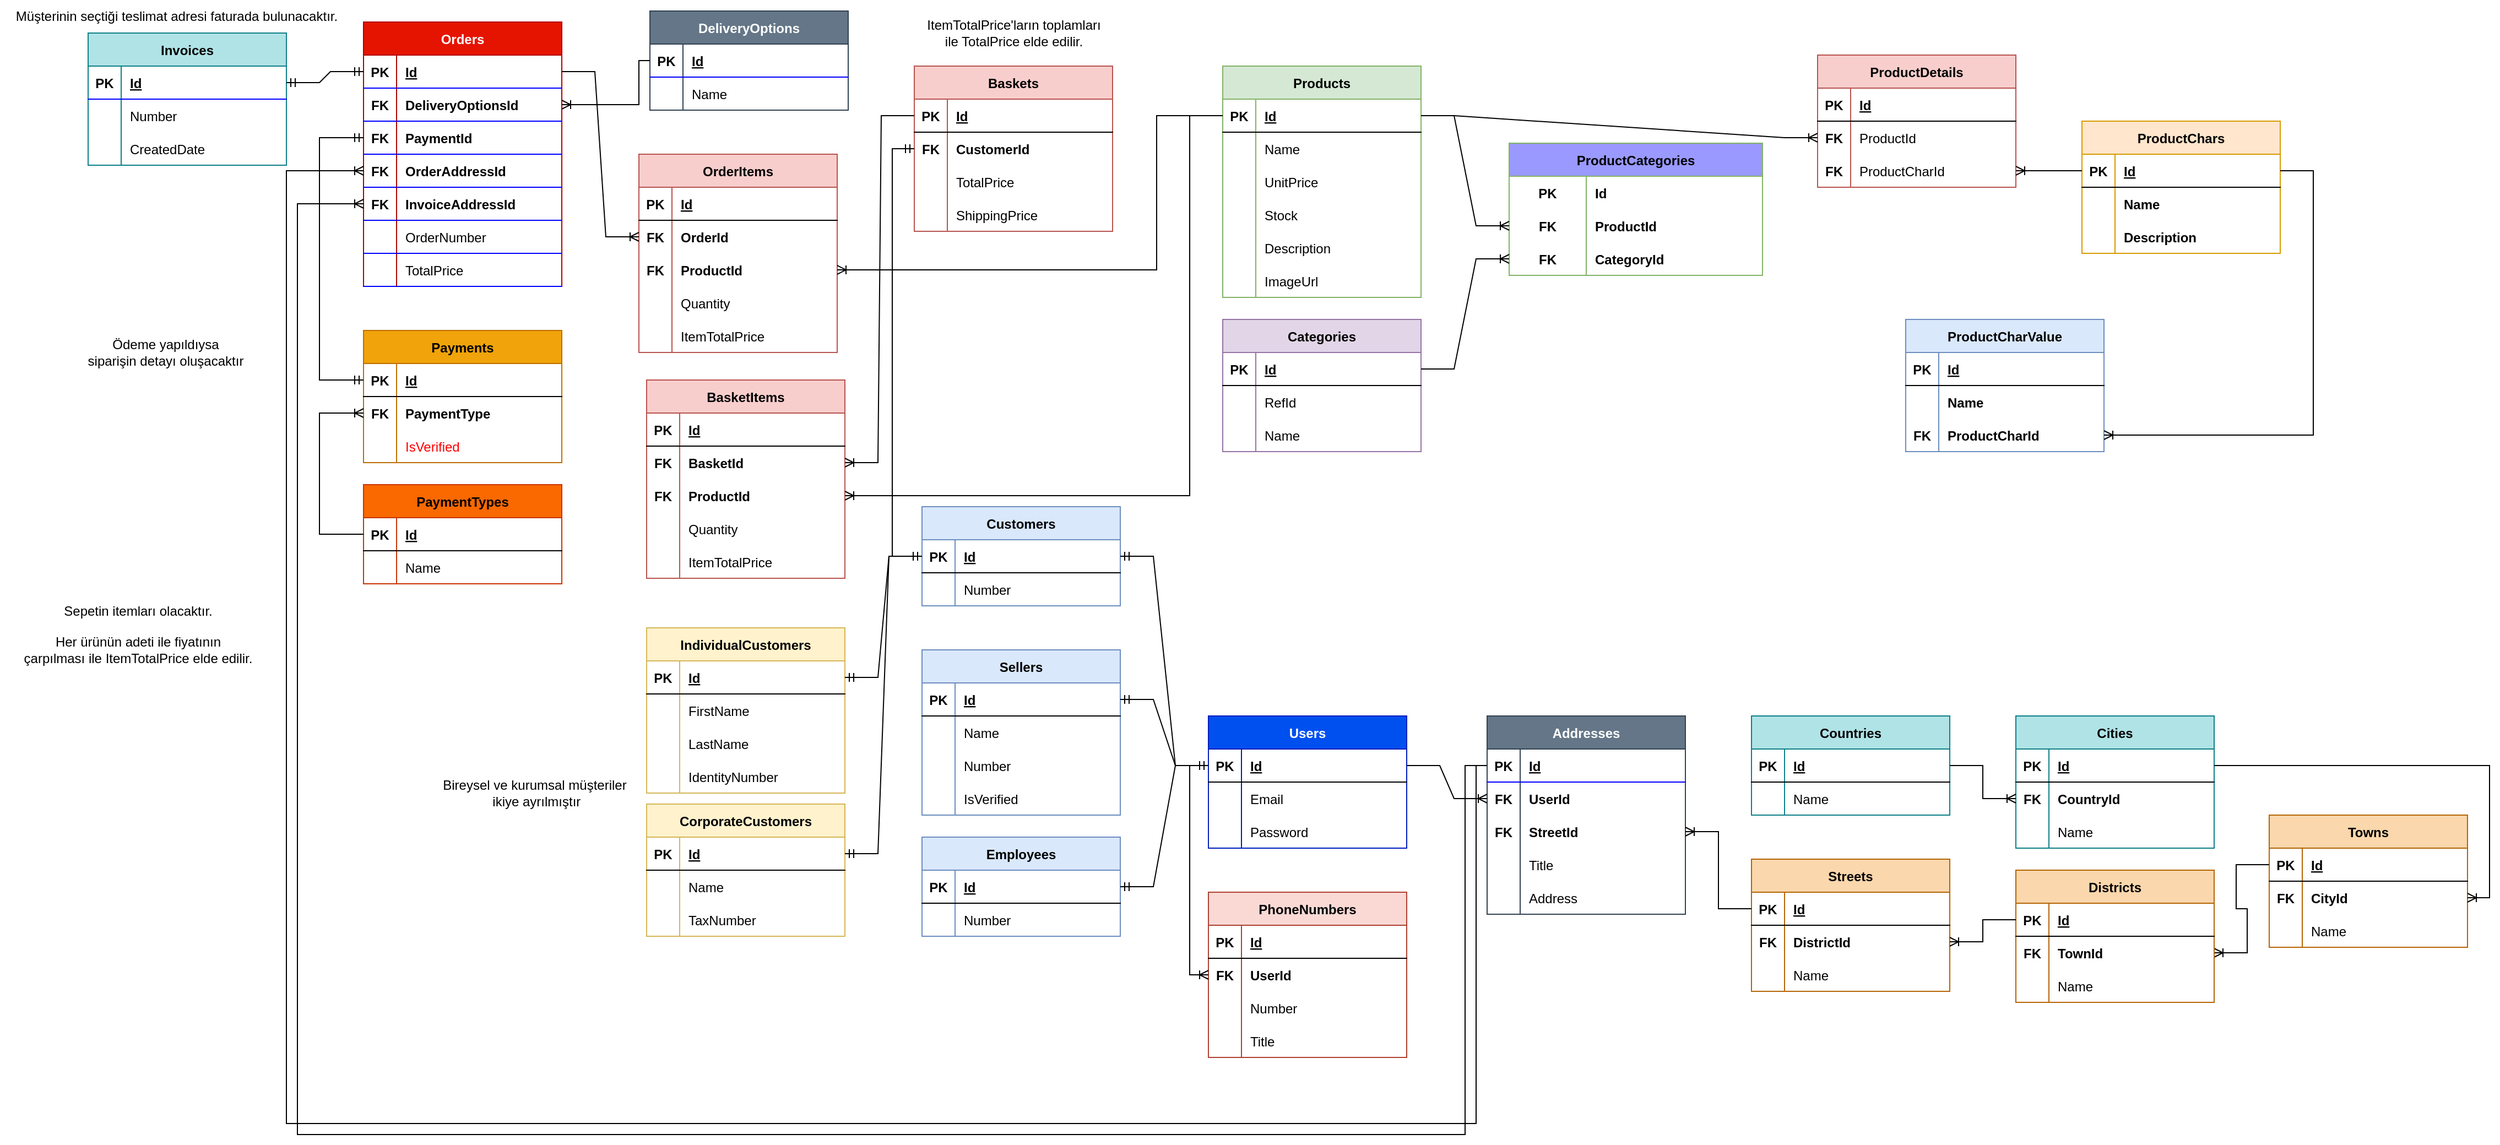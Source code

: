 <mxfile version="20.5.3" type="device"><diagram id="p1zy8YHKLc-J9UiEM7ar" name="Page-1"><mxGraphModel dx="3203" dy="515" grid="1" gridSize="10" guides="1" tooltips="1" connect="1" arrows="1" fold="1" page="1" pageScale="1" pageWidth="1654" pageHeight="1169" math="0" shadow="0"><root><mxCell id="0"/><mxCell id="1" parent="0"/><mxCell id="jchRB-zBcTxdl9ScrXXb-1" value="Products" style="shape=table;startSize=30;container=1;collapsible=1;childLayout=tableLayout;fixedRows=1;rowLines=0;fontStyle=1;align=center;resizeLast=1;fillColor=#d5e8d4;strokeColor=#82b366;" parent="1" vertex="1"><mxGeometry x="660" y="60" width="180" height="210" as="geometry"/></mxCell><mxCell id="jchRB-zBcTxdl9ScrXXb-2" value="" style="shape=tableRow;horizontal=0;startSize=0;swimlaneHead=0;swimlaneBody=0;fillColor=none;collapsible=0;dropTarget=0;points=[[0,0.5],[1,0.5]];portConstraint=eastwest;top=0;left=0;right=0;bottom=1;" parent="jchRB-zBcTxdl9ScrXXb-1" vertex="1"><mxGeometry y="30" width="180" height="30" as="geometry"/></mxCell><mxCell id="jchRB-zBcTxdl9ScrXXb-3" value="PK" style="shape=partialRectangle;connectable=0;fillColor=none;top=0;left=0;bottom=0;right=0;fontStyle=1;overflow=hidden;" parent="jchRB-zBcTxdl9ScrXXb-2" vertex="1"><mxGeometry width="30" height="30" as="geometry"><mxRectangle width="30" height="30" as="alternateBounds"/></mxGeometry></mxCell><mxCell id="jchRB-zBcTxdl9ScrXXb-4" value="Id" style="shape=partialRectangle;connectable=0;fillColor=none;top=0;left=0;bottom=0;right=0;align=left;spacingLeft=6;fontStyle=5;overflow=hidden;" parent="jchRB-zBcTxdl9ScrXXb-2" vertex="1"><mxGeometry x="30" width="150" height="30" as="geometry"><mxRectangle width="150" height="30" as="alternateBounds"/></mxGeometry></mxCell><mxCell id="jchRB-zBcTxdl9ScrXXb-5" value="" style="shape=tableRow;horizontal=0;startSize=0;swimlaneHead=0;swimlaneBody=0;fillColor=none;collapsible=0;dropTarget=0;points=[[0,0.5],[1,0.5]];portConstraint=eastwest;top=0;left=0;right=0;bottom=0;" parent="jchRB-zBcTxdl9ScrXXb-1" vertex="1"><mxGeometry y="60" width="180" height="30" as="geometry"/></mxCell><mxCell id="jchRB-zBcTxdl9ScrXXb-6" value="" style="shape=partialRectangle;connectable=0;fillColor=none;top=0;left=0;bottom=0;right=0;editable=1;overflow=hidden;" parent="jchRB-zBcTxdl9ScrXXb-5" vertex="1"><mxGeometry width="30" height="30" as="geometry"><mxRectangle width="30" height="30" as="alternateBounds"/></mxGeometry></mxCell><mxCell id="jchRB-zBcTxdl9ScrXXb-7" value="Name" style="shape=partialRectangle;connectable=0;fillColor=none;top=0;left=0;bottom=0;right=0;align=left;spacingLeft=6;overflow=hidden;" parent="jchRB-zBcTxdl9ScrXXb-5" vertex="1"><mxGeometry x="30" width="150" height="30" as="geometry"><mxRectangle width="150" height="30" as="alternateBounds"/></mxGeometry></mxCell><mxCell id="jchRB-zBcTxdl9ScrXXb-8" value="" style="shape=tableRow;horizontal=0;startSize=0;swimlaneHead=0;swimlaneBody=0;fillColor=none;collapsible=0;dropTarget=0;points=[[0,0.5],[1,0.5]];portConstraint=eastwest;top=0;left=0;right=0;bottom=0;" parent="jchRB-zBcTxdl9ScrXXb-1" vertex="1"><mxGeometry y="90" width="180" height="30" as="geometry"/></mxCell><mxCell id="jchRB-zBcTxdl9ScrXXb-9" value="" style="shape=partialRectangle;connectable=0;fillColor=none;top=0;left=0;bottom=0;right=0;editable=1;overflow=hidden;" parent="jchRB-zBcTxdl9ScrXXb-8" vertex="1"><mxGeometry width="30" height="30" as="geometry"><mxRectangle width="30" height="30" as="alternateBounds"/></mxGeometry></mxCell><mxCell id="jchRB-zBcTxdl9ScrXXb-10" value="UnitPrice" style="shape=partialRectangle;connectable=0;fillColor=none;top=0;left=0;bottom=0;right=0;align=left;spacingLeft=6;overflow=hidden;" parent="jchRB-zBcTxdl9ScrXXb-8" vertex="1"><mxGeometry x="30" width="150" height="30" as="geometry"><mxRectangle width="150" height="30" as="alternateBounds"/></mxGeometry></mxCell><mxCell id="jchRB-zBcTxdl9ScrXXb-11" value="" style="shape=tableRow;horizontal=0;startSize=0;swimlaneHead=0;swimlaneBody=0;fillColor=none;collapsible=0;dropTarget=0;points=[[0,0.5],[1,0.5]];portConstraint=eastwest;top=0;left=0;right=0;bottom=0;" parent="jchRB-zBcTxdl9ScrXXb-1" vertex="1"><mxGeometry y="120" width="180" height="30" as="geometry"/></mxCell><mxCell id="jchRB-zBcTxdl9ScrXXb-12" value="" style="shape=partialRectangle;connectable=0;fillColor=none;top=0;left=0;bottom=0;right=0;editable=1;overflow=hidden;" parent="jchRB-zBcTxdl9ScrXXb-11" vertex="1"><mxGeometry width="30" height="30" as="geometry"><mxRectangle width="30" height="30" as="alternateBounds"/></mxGeometry></mxCell><mxCell id="jchRB-zBcTxdl9ScrXXb-13" value="Stock" style="shape=partialRectangle;connectable=0;fillColor=none;top=0;left=0;bottom=0;right=0;align=left;spacingLeft=6;overflow=hidden;" parent="jchRB-zBcTxdl9ScrXXb-11" vertex="1"><mxGeometry x="30" width="150" height="30" as="geometry"><mxRectangle width="150" height="30" as="alternateBounds"/></mxGeometry></mxCell><mxCell id="jchRB-zBcTxdl9ScrXXb-44" value="" style="shape=tableRow;horizontal=0;startSize=0;swimlaneHead=0;swimlaneBody=0;fillColor=none;collapsible=0;dropTarget=0;points=[[0,0.5],[1,0.5]];portConstraint=eastwest;top=0;left=0;right=0;bottom=0;" parent="jchRB-zBcTxdl9ScrXXb-1" vertex="1"><mxGeometry y="150" width="180" height="30" as="geometry"/></mxCell><mxCell id="jchRB-zBcTxdl9ScrXXb-45" value="" style="shape=partialRectangle;connectable=0;fillColor=none;top=0;left=0;bottom=0;right=0;editable=1;overflow=hidden;" parent="jchRB-zBcTxdl9ScrXXb-44" vertex="1"><mxGeometry width="30" height="30" as="geometry"><mxRectangle width="30" height="30" as="alternateBounds"/></mxGeometry></mxCell><mxCell id="jchRB-zBcTxdl9ScrXXb-46" value="Description" style="shape=partialRectangle;connectable=0;fillColor=none;top=0;left=0;bottom=0;right=0;align=left;spacingLeft=6;overflow=hidden;" parent="jchRB-zBcTxdl9ScrXXb-44" vertex="1"><mxGeometry x="30" width="150" height="30" as="geometry"><mxRectangle width="150" height="30" as="alternateBounds"/></mxGeometry></mxCell><mxCell id="jchRB-zBcTxdl9ScrXXb-142" value="" style="shape=tableRow;horizontal=0;startSize=0;swimlaneHead=0;swimlaneBody=0;fillColor=none;collapsible=0;dropTarget=0;points=[[0,0.5],[1,0.5]];portConstraint=eastwest;top=0;left=0;right=0;bottom=0;" parent="jchRB-zBcTxdl9ScrXXb-1" vertex="1"><mxGeometry y="180" width="180" height="30" as="geometry"/></mxCell><mxCell id="jchRB-zBcTxdl9ScrXXb-143" value="" style="shape=partialRectangle;connectable=0;fillColor=none;top=0;left=0;bottom=0;right=0;editable=1;overflow=hidden;" parent="jchRB-zBcTxdl9ScrXXb-142" vertex="1"><mxGeometry width="30" height="30" as="geometry"><mxRectangle width="30" height="30" as="alternateBounds"/></mxGeometry></mxCell><mxCell id="jchRB-zBcTxdl9ScrXXb-144" value="ImageUrl" style="shape=partialRectangle;connectable=0;fillColor=none;top=0;left=0;bottom=0;right=0;align=left;spacingLeft=6;overflow=hidden;" parent="jchRB-zBcTxdl9ScrXXb-142" vertex="1"><mxGeometry x="30" width="150" height="30" as="geometry"><mxRectangle width="150" height="30" as="alternateBounds"/></mxGeometry></mxCell><mxCell id="jchRB-zBcTxdl9ScrXXb-27" value="ProductCategories" style="shape=table;startSize=30;container=1;collapsible=1;childLayout=tableLayout;fixedRows=1;rowLines=0;fontStyle=1;align=center;resizeLast=1;fillColor=#9999FF;strokeColor=#82b366;" parent="1" vertex="1"><mxGeometry x="920" y="130" width="230" height="120" as="geometry"/></mxCell><mxCell id="jchRB-zBcTxdl9ScrXXb-28" value="" style="shape=tableRow;horizontal=0;startSize=0;swimlaneHead=0;swimlaneBody=0;fillColor=none;collapsible=0;dropTarget=0;points=[[0,0.5],[1,0.5]];portConstraint=eastwest;top=0;left=0;right=0;bottom=0;" parent="jchRB-zBcTxdl9ScrXXb-27" vertex="1"><mxGeometry y="30" width="230" height="30" as="geometry"/></mxCell><mxCell id="jchRB-zBcTxdl9ScrXXb-29" value="PK" style="shape=partialRectangle;connectable=0;fillColor=none;top=0;left=0;bottom=0;right=0;editable=1;overflow=hidden;fontStyle=1;verticalAlign=middle;" parent="jchRB-zBcTxdl9ScrXXb-28" vertex="1"><mxGeometry width="70" height="30" as="geometry"><mxRectangle width="70" height="30" as="alternateBounds"/></mxGeometry></mxCell><mxCell id="jchRB-zBcTxdl9ScrXXb-30" value="Id" style="shape=partialRectangle;connectable=0;fillColor=none;top=0;left=0;bottom=0;right=0;align=left;spacingLeft=6;overflow=hidden;fontStyle=1;verticalAlign=middle;" parent="jchRB-zBcTxdl9ScrXXb-28" vertex="1"><mxGeometry x="70" width="160" height="30" as="geometry"><mxRectangle width="160" height="30" as="alternateBounds"/></mxGeometry></mxCell><mxCell id="jchRB-zBcTxdl9ScrXXb-31" value="" style="shape=tableRow;horizontal=0;startSize=0;swimlaneHead=0;swimlaneBody=0;fillColor=none;collapsible=0;dropTarget=0;points=[[0,0.5],[1,0.5]];portConstraint=eastwest;top=0;left=0;right=0;bottom=0;" parent="jchRB-zBcTxdl9ScrXXb-27" vertex="1"><mxGeometry y="60" width="230" height="30" as="geometry"/></mxCell><mxCell id="jchRB-zBcTxdl9ScrXXb-32" value="FK" style="shape=partialRectangle;connectable=0;fillColor=none;top=0;left=0;bottom=0;right=0;editable=1;overflow=hidden;fontStyle=1" parent="jchRB-zBcTxdl9ScrXXb-31" vertex="1"><mxGeometry width="70" height="30" as="geometry"><mxRectangle width="70" height="30" as="alternateBounds"/></mxGeometry></mxCell><mxCell id="jchRB-zBcTxdl9ScrXXb-33" value="ProductId" style="shape=partialRectangle;connectable=0;fillColor=none;top=0;left=0;bottom=0;right=0;align=left;spacingLeft=6;overflow=hidden;fontStyle=1" parent="jchRB-zBcTxdl9ScrXXb-31" vertex="1"><mxGeometry x="70" width="160" height="30" as="geometry"><mxRectangle width="160" height="30" as="alternateBounds"/></mxGeometry></mxCell><mxCell id="jchRB-zBcTxdl9ScrXXb-34" value="" style="shape=tableRow;horizontal=0;startSize=0;swimlaneHead=0;swimlaneBody=0;fillColor=none;collapsible=0;dropTarget=0;points=[[0,0.5],[1,0.5]];portConstraint=eastwest;top=0;left=0;right=0;bottom=0;" parent="jchRB-zBcTxdl9ScrXXb-27" vertex="1"><mxGeometry y="90" width="230" height="30" as="geometry"/></mxCell><mxCell id="jchRB-zBcTxdl9ScrXXb-35" value="FK" style="shape=partialRectangle;connectable=0;fillColor=none;top=0;left=0;bottom=0;right=0;editable=1;overflow=hidden;fontStyle=1" parent="jchRB-zBcTxdl9ScrXXb-34" vertex="1"><mxGeometry width="70" height="30" as="geometry"><mxRectangle width="70" height="30" as="alternateBounds"/></mxGeometry></mxCell><mxCell id="jchRB-zBcTxdl9ScrXXb-36" value="CategoryId" style="shape=partialRectangle;connectable=0;fillColor=none;top=0;left=0;bottom=0;right=0;align=left;spacingLeft=6;overflow=hidden;fontStyle=1" parent="jchRB-zBcTxdl9ScrXXb-34" vertex="1"><mxGeometry x="70" width="160" height="30" as="geometry"><mxRectangle width="160" height="30" as="alternateBounds"/></mxGeometry></mxCell><mxCell id="jchRB-zBcTxdl9ScrXXb-37" value="Categories" style="shape=table;startSize=30;container=1;collapsible=1;childLayout=tableLayout;fixedRows=1;rowLines=0;fontStyle=1;align=center;resizeLast=1;fillColor=#e1d5e7;strokeColor=#9673a6;" parent="1" vertex="1"><mxGeometry x="660" y="290" width="180" height="120" as="geometry"/></mxCell><mxCell id="jchRB-zBcTxdl9ScrXXb-38" value="" style="shape=tableRow;horizontal=0;startSize=0;swimlaneHead=0;swimlaneBody=0;fillColor=none;collapsible=0;dropTarget=0;points=[[0,0.5],[1,0.5]];portConstraint=eastwest;top=0;left=0;right=0;bottom=1;" parent="jchRB-zBcTxdl9ScrXXb-37" vertex="1"><mxGeometry y="30" width="180" height="30" as="geometry"/></mxCell><mxCell id="jchRB-zBcTxdl9ScrXXb-39" value="PK" style="shape=partialRectangle;connectable=0;fillColor=none;top=0;left=0;bottom=0;right=0;fontStyle=1;overflow=hidden;" parent="jchRB-zBcTxdl9ScrXXb-38" vertex="1"><mxGeometry width="30" height="30" as="geometry"><mxRectangle width="30" height="30" as="alternateBounds"/></mxGeometry></mxCell><mxCell id="jchRB-zBcTxdl9ScrXXb-40" value="Id" style="shape=partialRectangle;connectable=0;fillColor=none;top=0;left=0;bottom=0;right=0;align=left;spacingLeft=6;fontStyle=5;overflow=hidden;" parent="jchRB-zBcTxdl9ScrXXb-38" vertex="1"><mxGeometry x="30" width="150" height="30" as="geometry"><mxRectangle width="150" height="30" as="alternateBounds"/></mxGeometry></mxCell><mxCell id="jchRB-zBcTxdl9ScrXXb-41" value="" style="shape=tableRow;horizontal=0;startSize=0;swimlaneHead=0;swimlaneBody=0;fillColor=none;collapsible=0;dropTarget=0;points=[[0,0.5],[1,0.5]];portConstraint=eastwest;top=0;left=0;right=0;bottom=0;" parent="jchRB-zBcTxdl9ScrXXb-37" vertex="1"><mxGeometry y="60" width="180" height="30" as="geometry"/></mxCell><mxCell id="jchRB-zBcTxdl9ScrXXb-42" value="" style="shape=partialRectangle;connectable=0;fillColor=none;top=0;left=0;bottom=0;right=0;editable=1;overflow=hidden;" parent="jchRB-zBcTxdl9ScrXXb-41" vertex="1"><mxGeometry width="30" height="30" as="geometry"><mxRectangle width="30" height="30" as="alternateBounds"/></mxGeometry></mxCell><mxCell id="jchRB-zBcTxdl9ScrXXb-43" value="RefId" style="shape=partialRectangle;connectable=0;fillColor=none;top=0;left=0;bottom=0;right=0;align=left;spacingLeft=6;overflow=hidden;" parent="jchRB-zBcTxdl9ScrXXb-41" vertex="1"><mxGeometry x="30" width="150" height="30" as="geometry"><mxRectangle width="150" height="30" as="alternateBounds"/></mxGeometry></mxCell><mxCell id="po56d-YC5dpP0RrflMsu-123" value="" style="shape=tableRow;horizontal=0;startSize=0;swimlaneHead=0;swimlaneBody=0;fillColor=none;collapsible=0;dropTarget=0;points=[[0,0.5],[1,0.5]];portConstraint=eastwest;top=0;left=0;right=0;bottom=0;" vertex="1" parent="jchRB-zBcTxdl9ScrXXb-37"><mxGeometry y="90" width="180" height="30" as="geometry"/></mxCell><mxCell id="po56d-YC5dpP0RrflMsu-124" value="" style="shape=partialRectangle;connectable=0;fillColor=none;top=0;left=0;bottom=0;right=0;editable=1;overflow=hidden;" vertex="1" parent="po56d-YC5dpP0RrflMsu-123"><mxGeometry width="30" height="30" as="geometry"><mxRectangle width="30" height="30" as="alternateBounds"/></mxGeometry></mxCell><mxCell id="po56d-YC5dpP0RrflMsu-125" value="Name" style="shape=partialRectangle;connectable=0;fillColor=none;top=0;left=0;bottom=0;right=0;align=left;spacingLeft=6;overflow=hidden;" vertex="1" parent="po56d-YC5dpP0RrflMsu-123"><mxGeometry x="30" width="150" height="30" as="geometry"><mxRectangle width="150" height="30" as="alternateBounds"/></mxGeometry></mxCell><mxCell id="jchRB-zBcTxdl9ScrXXb-50" value="IndividualCustomers" style="shape=table;startSize=30;container=1;collapsible=1;childLayout=tableLayout;fixedRows=1;rowLines=0;fontStyle=1;align=center;resizeLast=1;fillColor=#fff2cc;strokeColor=#d6b656;" parent="1" vertex="1"><mxGeometry x="137" y="570" width="180" height="150" as="geometry"/></mxCell><mxCell id="jchRB-zBcTxdl9ScrXXb-51" value="" style="shape=tableRow;horizontal=0;startSize=0;swimlaneHead=0;swimlaneBody=0;fillColor=none;collapsible=0;dropTarget=0;points=[[0,0.5],[1,0.5]];portConstraint=eastwest;top=0;left=0;right=0;bottom=1;" parent="jchRB-zBcTxdl9ScrXXb-50" vertex="1"><mxGeometry y="30" width="180" height="30" as="geometry"/></mxCell><mxCell id="jchRB-zBcTxdl9ScrXXb-52" value="PK" style="shape=partialRectangle;connectable=0;fillColor=none;top=0;left=0;bottom=0;right=0;fontStyle=1;overflow=hidden;" parent="jchRB-zBcTxdl9ScrXXb-51" vertex="1"><mxGeometry width="30" height="30" as="geometry"><mxRectangle width="30" height="30" as="alternateBounds"/></mxGeometry></mxCell><mxCell id="jchRB-zBcTxdl9ScrXXb-53" value="Id" style="shape=partialRectangle;connectable=0;fillColor=none;top=0;left=0;bottom=0;right=0;align=left;spacingLeft=6;fontStyle=5;overflow=hidden;" parent="jchRB-zBcTxdl9ScrXXb-51" vertex="1"><mxGeometry x="30" width="150" height="30" as="geometry"><mxRectangle width="150" height="30" as="alternateBounds"/></mxGeometry></mxCell><mxCell id="jchRB-zBcTxdl9ScrXXb-54" value="" style="shape=tableRow;horizontal=0;startSize=0;swimlaneHead=0;swimlaneBody=0;fillColor=none;collapsible=0;dropTarget=0;points=[[0,0.5],[1,0.5]];portConstraint=eastwest;top=0;left=0;right=0;bottom=0;" parent="jchRB-zBcTxdl9ScrXXb-50" vertex="1"><mxGeometry y="60" width="180" height="30" as="geometry"/></mxCell><mxCell id="jchRB-zBcTxdl9ScrXXb-55" value="" style="shape=partialRectangle;connectable=0;fillColor=none;top=0;left=0;bottom=0;right=0;editable=1;overflow=hidden;" parent="jchRB-zBcTxdl9ScrXXb-54" vertex="1"><mxGeometry width="30" height="30" as="geometry"><mxRectangle width="30" height="30" as="alternateBounds"/></mxGeometry></mxCell><mxCell id="jchRB-zBcTxdl9ScrXXb-56" value="FirstName" style="shape=partialRectangle;connectable=0;fillColor=none;top=0;left=0;bottom=0;right=0;align=left;spacingLeft=6;overflow=hidden;" parent="jchRB-zBcTxdl9ScrXXb-54" vertex="1"><mxGeometry x="30" width="150" height="30" as="geometry"><mxRectangle width="150" height="30" as="alternateBounds"/></mxGeometry></mxCell><mxCell id="jchRB-zBcTxdl9ScrXXb-77" value="" style="shape=tableRow;horizontal=0;startSize=0;swimlaneHead=0;swimlaneBody=0;fillColor=none;collapsible=0;dropTarget=0;points=[[0,0.5],[1,0.5]];portConstraint=eastwest;top=0;left=0;right=0;bottom=0;" parent="jchRB-zBcTxdl9ScrXXb-50" vertex="1"><mxGeometry y="90" width="180" height="30" as="geometry"/></mxCell><mxCell id="jchRB-zBcTxdl9ScrXXb-78" value="" style="shape=partialRectangle;connectable=0;fillColor=none;top=0;left=0;bottom=0;right=0;editable=1;overflow=hidden;" parent="jchRB-zBcTxdl9ScrXXb-77" vertex="1"><mxGeometry width="30" height="30" as="geometry"><mxRectangle width="30" height="30" as="alternateBounds"/></mxGeometry></mxCell><mxCell id="jchRB-zBcTxdl9ScrXXb-79" value="LastName" style="shape=partialRectangle;connectable=0;fillColor=none;top=0;left=0;bottom=0;right=0;align=left;spacingLeft=6;overflow=hidden;" parent="jchRB-zBcTxdl9ScrXXb-77" vertex="1"><mxGeometry x="30" width="150" height="30" as="geometry"><mxRectangle width="150" height="30" as="alternateBounds"/></mxGeometry></mxCell><mxCell id="jchRB-zBcTxdl9ScrXXb-80" value="" style="shape=tableRow;horizontal=0;startSize=0;swimlaneHead=0;swimlaneBody=0;fillColor=none;collapsible=0;dropTarget=0;points=[[0,0.5],[1,0.5]];portConstraint=eastwest;top=0;left=0;right=0;bottom=0;" parent="jchRB-zBcTxdl9ScrXXb-50" vertex="1"><mxGeometry y="120" width="180" height="30" as="geometry"/></mxCell><mxCell id="jchRB-zBcTxdl9ScrXXb-81" value="" style="shape=partialRectangle;connectable=0;fillColor=none;top=0;left=0;bottom=0;right=0;editable=1;overflow=hidden;" parent="jchRB-zBcTxdl9ScrXXb-80" vertex="1"><mxGeometry width="30" height="30" as="geometry"><mxRectangle width="30" height="30" as="alternateBounds"/></mxGeometry></mxCell><mxCell id="jchRB-zBcTxdl9ScrXXb-82" value="IdentityNumber" style="shape=partialRectangle;connectable=0;fillColor=none;top=0;left=0;bottom=0;right=0;align=left;spacingLeft=6;overflow=hidden;" parent="jchRB-zBcTxdl9ScrXXb-80" vertex="1"><mxGeometry x="30" width="150" height="30" as="geometry"><mxRectangle width="150" height="30" as="alternateBounds"/></mxGeometry></mxCell><mxCell id="jchRB-zBcTxdl9ScrXXb-57" value="Users" style="shape=table;startSize=30;container=1;collapsible=1;childLayout=tableLayout;fixedRows=1;rowLines=0;fontStyle=1;align=center;resizeLast=1;fillColor=#0050ef;strokeColor=#001DBC;fontColor=#ffffff;" parent="1" vertex="1"><mxGeometry x="647" y="650" width="180" height="120" as="geometry"/></mxCell><mxCell id="jchRB-zBcTxdl9ScrXXb-58" value="" style="shape=tableRow;horizontal=0;startSize=0;swimlaneHead=0;swimlaneBody=0;fillColor=none;collapsible=0;dropTarget=0;points=[[0,0.5],[1,0.5]];portConstraint=eastwest;top=0;left=0;right=0;bottom=1;" parent="jchRB-zBcTxdl9ScrXXb-57" vertex="1"><mxGeometry y="30" width="180" height="30" as="geometry"/></mxCell><mxCell id="jchRB-zBcTxdl9ScrXXb-59" value="PK" style="shape=partialRectangle;connectable=0;fillColor=none;top=0;left=0;bottom=0;right=0;fontStyle=1;overflow=hidden;" parent="jchRB-zBcTxdl9ScrXXb-58" vertex="1"><mxGeometry width="30" height="30" as="geometry"><mxRectangle width="30" height="30" as="alternateBounds"/></mxGeometry></mxCell><mxCell id="jchRB-zBcTxdl9ScrXXb-60" value="Id" style="shape=partialRectangle;connectable=0;fillColor=none;top=0;left=0;bottom=0;right=0;align=left;spacingLeft=6;fontStyle=5;overflow=hidden;" parent="jchRB-zBcTxdl9ScrXXb-58" vertex="1"><mxGeometry x="30" width="150" height="30" as="geometry"><mxRectangle width="150" height="30" as="alternateBounds"/></mxGeometry></mxCell><mxCell id="jchRB-zBcTxdl9ScrXXb-61" value="" style="shape=tableRow;horizontal=0;startSize=0;swimlaneHead=0;swimlaneBody=0;fillColor=none;collapsible=0;dropTarget=0;points=[[0,0.5],[1,0.5]];portConstraint=eastwest;top=0;left=0;right=0;bottom=0;" parent="jchRB-zBcTxdl9ScrXXb-57" vertex="1"><mxGeometry y="60" width="180" height="30" as="geometry"/></mxCell><mxCell id="jchRB-zBcTxdl9ScrXXb-62" value="" style="shape=partialRectangle;connectable=0;fillColor=none;top=0;left=0;bottom=0;right=0;editable=1;overflow=hidden;" parent="jchRB-zBcTxdl9ScrXXb-61" vertex="1"><mxGeometry width="30" height="30" as="geometry"><mxRectangle width="30" height="30" as="alternateBounds"/></mxGeometry></mxCell><mxCell id="jchRB-zBcTxdl9ScrXXb-63" value="Email" style="shape=partialRectangle;connectable=0;fillColor=none;top=0;left=0;bottom=0;right=0;align=left;spacingLeft=6;overflow=hidden;" parent="jchRB-zBcTxdl9ScrXXb-61" vertex="1"><mxGeometry x="30" width="150" height="30" as="geometry"><mxRectangle width="150" height="30" as="alternateBounds"/></mxGeometry></mxCell><mxCell id="jchRB-zBcTxdl9ScrXXb-64" value="" style="shape=tableRow;horizontal=0;startSize=0;swimlaneHead=0;swimlaneBody=0;fillColor=none;collapsible=0;dropTarget=0;points=[[0,0.5],[1,0.5]];portConstraint=eastwest;top=0;left=0;right=0;bottom=0;" parent="jchRB-zBcTxdl9ScrXXb-57" vertex="1"><mxGeometry y="90" width="180" height="30" as="geometry"/></mxCell><mxCell id="jchRB-zBcTxdl9ScrXXb-65" value="" style="shape=partialRectangle;connectable=0;fillColor=none;top=0;left=0;bottom=0;right=0;editable=1;overflow=hidden;" parent="jchRB-zBcTxdl9ScrXXb-64" vertex="1"><mxGeometry width="30" height="30" as="geometry"><mxRectangle width="30" height="30" as="alternateBounds"/></mxGeometry></mxCell><mxCell id="jchRB-zBcTxdl9ScrXXb-66" value="Password" style="shape=partialRectangle;connectable=0;fillColor=none;top=0;left=0;bottom=0;right=0;align=left;spacingLeft=6;overflow=hidden;" parent="jchRB-zBcTxdl9ScrXXb-64" vertex="1"><mxGeometry x="30" width="150" height="30" as="geometry"><mxRectangle width="150" height="30" as="alternateBounds"/></mxGeometry></mxCell><mxCell id="jchRB-zBcTxdl9ScrXXb-70" value="CorporateCustomers" style="shape=table;startSize=30;container=1;collapsible=1;childLayout=tableLayout;fixedRows=1;rowLines=0;fontStyle=1;align=center;resizeLast=1;fillColor=#fff2cc;strokeColor=#d6b656;" parent="1" vertex="1"><mxGeometry x="137" y="730" width="180" height="120" as="geometry"><mxRectangle x="90" y="660" width="160" height="30" as="alternateBounds"/></mxGeometry></mxCell><mxCell id="jchRB-zBcTxdl9ScrXXb-71" value="" style="shape=tableRow;horizontal=0;startSize=0;swimlaneHead=0;swimlaneBody=0;fillColor=none;collapsible=0;dropTarget=0;points=[[0,0.5],[1,0.5]];portConstraint=eastwest;top=0;left=0;right=0;bottom=1;" parent="jchRB-zBcTxdl9ScrXXb-70" vertex="1"><mxGeometry y="30" width="180" height="30" as="geometry"/></mxCell><mxCell id="jchRB-zBcTxdl9ScrXXb-72" value="PK" style="shape=partialRectangle;connectable=0;fillColor=none;top=0;left=0;bottom=0;right=0;fontStyle=1;overflow=hidden;" parent="jchRB-zBcTxdl9ScrXXb-71" vertex="1"><mxGeometry width="30" height="30" as="geometry"><mxRectangle width="30" height="30" as="alternateBounds"/></mxGeometry></mxCell><mxCell id="jchRB-zBcTxdl9ScrXXb-73" value="Id" style="shape=partialRectangle;connectable=0;fillColor=none;top=0;left=0;bottom=0;right=0;align=left;spacingLeft=6;fontStyle=5;overflow=hidden;" parent="jchRB-zBcTxdl9ScrXXb-71" vertex="1"><mxGeometry x="30" width="150" height="30" as="geometry"><mxRectangle width="150" height="30" as="alternateBounds"/></mxGeometry></mxCell><mxCell id="jchRB-zBcTxdl9ScrXXb-74" value="" style="shape=tableRow;horizontal=0;startSize=0;swimlaneHead=0;swimlaneBody=0;fillColor=none;collapsible=0;dropTarget=0;points=[[0,0.5],[1,0.5]];portConstraint=eastwest;top=0;left=0;right=0;bottom=0;" parent="jchRB-zBcTxdl9ScrXXb-70" vertex="1"><mxGeometry y="60" width="180" height="30" as="geometry"/></mxCell><mxCell id="jchRB-zBcTxdl9ScrXXb-75" value="" style="shape=partialRectangle;connectable=0;fillColor=none;top=0;left=0;bottom=0;right=0;editable=1;overflow=hidden;" parent="jchRB-zBcTxdl9ScrXXb-74" vertex="1"><mxGeometry width="30" height="30" as="geometry"><mxRectangle width="30" height="30" as="alternateBounds"/></mxGeometry></mxCell><mxCell id="jchRB-zBcTxdl9ScrXXb-76" value="Name" style="shape=partialRectangle;connectable=0;fillColor=none;top=0;left=0;bottom=0;right=0;align=left;spacingLeft=6;overflow=hidden;" parent="jchRB-zBcTxdl9ScrXXb-74" vertex="1"><mxGeometry x="30" width="150" height="30" as="geometry"><mxRectangle width="150" height="30" as="alternateBounds"/></mxGeometry></mxCell><mxCell id="jchRB-zBcTxdl9ScrXXb-83" value="" style="shape=tableRow;horizontal=0;startSize=0;swimlaneHead=0;swimlaneBody=0;fillColor=none;collapsible=0;dropTarget=0;points=[[0,0.5],[1,0.5]];portConstraint=eastwest;top=0;left=0;right=0;bottom=0;" parent="jchRB-zBcTxdl9ScrXXb-70" vertex="1"><mxGeometry y="90" width="180" height="30" as="geometry"/></mxCell><mxCell id="jchRB-zBcTxdl9ScrXXb-84" value="" style="shape=partialRectangle;connectable=0;fillColor=none;top=0;left=0;bottom=0;right=0;editable=1;overflow=hidden;" parent="jchRB-zBcTxdl9ScrXXb-83" vertex="1"><mxGeometry width="30" height="30" as="geometry"><mxRectangle width="30" height="30" as="alternateBounds"/></mxGeometry></mxCell><mxCell id="jchRB-zBcTxdl9ScrXXb-85" value="TaxNumber" style="shape=partialRectangle;connectable=0;fillColor=none;top=0;left=0;bottom=0;right=0;align=left;spacingLeft=6;overflow=hidden;" parent="jchRB-zBcTxdl9ScrXXb-83" vertex="1"><mxGeometry x="30" width="150" height="30" as="geometry"><mxRectangle width="150" height="30" as="alternateBounds"/></mxGeometry></mxCell><mxCell id="jchRB-zBcTxdl9ScrXXb-99" value="Customers" style="shape=table;startSize=30;container=1;collapsible=1;childLayout=tableLayout;fixedRows=1;rowLines=0;fontStyle=1;align=center;resizeLast=1;fillColor=#dae8fc;strokeColor=#6c8ebf;" parent="1" vertex="1"><mxGeometry x="387" y="460" width="180" height="90" as="geometry"/></mxCell><mxCell id="jchRB-zBcTxdl9ScrXXb-100" value="" style="shape=tableRow;horizontal=0;startSize=0;swimlaneHead=0;swimlaneBody=0;fillColor=none;collapsible=0;dropTarget=0;points=[[0,0.5],[1,0.5]];portConstraint=eastwest;top=0;left=0;right=0;bottom=1;" parent="jchRB-zBcTxdl9ScrXXb-99" vertex="1"><mxGeometry y="30" width="180" height="30" as="geometry"/></mxCell><mxCell id="jchRB-zBcTxdl9ScrXXb-101" value="PK" style="shape=partialRectangle;connectable=0;fillColor=none;top=0;left=0;bottom=0;right=0;fontStyle=1;overflow=hidden;" parent="jchRB-zBcTxdl9ScrXXb-100" vertex="1"><mxGeometry width="30" height="30" as="geometry"><mxRectangle width="30" height="30" as="alternateBounds"/></mxGeometry></mxCell><mxCell id="jchRB-zBcTxdl9ScrXXb-102" value="Id" style="shape=partialRectangle;connectable=0;fillColor=none;top=0;left=0;bottom=0;right=0;align=left;spacingLeft=6;fontStyle=5;overflow=hidden;" parent="jchRB-zBcTxdl9ScrXXb-100" vertex="1"><mxGeometry x="30" width="150" height="30" as="geometry"><mxRectangle width="150" height="30" as="alternateBounds"/></mxGeometry></mxCell><mxCell id="jchRB-zBcTxdl9ScrXXb-103" value="" style="shape=tableRow;horizontal=0;startSize=0;swimlaneHead=0;swimlaneBody=0;fillColor=none;collapsible=0;dropTarget=0;points=[[0,0.5],[1,0.5]];portConstraint=eastwest;top=0;left=0;right=0;bottom=0;" parent="jchRB-zBcTxdl9ScrXXb-99" vertex="1"><mxGeometry y="60" width="180" height="30" as="geometry"/></mxCell><mxCell id="jchRB-zBcTxdl9ScrXXb-104" value="" style="shape=partialRectangle;connectable=0;fillColor=none;top=0;left=0;bottom=0;right=0;editable=1;overflow=hidden;" parent="jchRB-zBcTxdl9ScrXXb-103" vertex="1"><mxGeometry width="30" height="30" as="geometry"><mxRectangle width="30" height="30" as="alternateBounds"/></mxGeometry></mxCell><mxCell id="jchRB-zBcTxdl9ScrXXb-105" value="Number" style="shape=partialRectangle;connectable=0;fillColor=none;top=0;left=0;bottom=0;right=0;align=left;spacingLeft=6;overflow=hidden;" parent="jchRB-zBcTxdl9ScrXXb-103" vertex="1"><mxGeometry x="30" width="150" height="30" as="geometry"><mxRectangle width="150" height="30" as="alternateBounds"/></mxGeometry></mxCell><mxCell id="jchRB-zBcTxdl9ScrXXb-109" value="" style="edgeStyle=entityRelationEdgeStyle;fontSize=12;html=1;endArrow=ERmandOne;startArrow=ERmandOne;rounded=0;exitX=1;exitY=0.5;exitDx=0;exitDy=0;entryX=0;entryY=0.5;entryDx=0;entryDy=0;" parent="1" source="jchRB-zBcTxdl9ScrXXb-51" target="jchRB-zBcTxdl9ScrXXb-100" edge="1"><mxGeometry width="100" height="100" relative="1" as="geometry"><mxPoint x="427" y="890" as="sourcePoint"/><mxPoint x="527" y="790" as="targetPoint"/></mxGeometry></mxCell><mxCell id="jchRB-zBcTxdl9ScrXXb-110" value="" style="edgeStyle=entityRelationEdgeStyle;fontSize=12;html=1;endArrow=ERmandOne;startArrow=ERmandOne;rounded=0;exitX=1;exitY=0.5;exitDx=0;exitDy=0;entryX=0;entryY=0.5;entryDx=0;entryDy=0;" parent="1" source="jchRB-zBcTxdl9ScrXXb-71" target="jchRB-zBcTxdl9ScrXXb-100" edge="1"><mxGeometry width="100" height="100" relative="1" as="geometry"><mxPoint x="377" y="900" as="sourcePoint"/><mxPoint x="387" y="700" as="targetPoint"/></mxGeometry></mxCell><mxCell id="jchRB-zBcTxdl9ScrXXb-111" value="" style="edgeStyle=entityRelationEdgeStyle;fontSize=12;html=1;endArrow=ERmandOne;startArrow=ERmandOne;rounded=0;entryX=0;entryY=0.5;entryDx=0;entryDy=0;exitX=1;exitY=0.5;exitDx=0;exitDy=0;" parent="1" source="jchRB-zBcTxdl9ScrXXb-100" target="jchRB-zBcTxdl9ScrXXb-58" edge="1"><mxGeometry width="100" height="100" relative="1" as="geometry"><mxPoint x="477" y="890" as="sourcePoint"/><mxPoint x="577" y="790" as="targetPoint"/></mxGeometry></mxCell><mxCell id="jchRB-zBcTxdl9ScrXXb-112" value="Employees" style="shape=table;startSize=30;container=1;collapsible=1;childLayout=tableLayout;fixedRows=1;rowLines=0;fontStyle=1;align=center;resizeLast=1;fillColor=#dae8fc;strokeColor=#6c8ebf;" parent="1" vertex="1"><mxGeometry x="387" y="760" width="180" height="90" as="geometry"/></mxCell><mxCell id="jchRB-zBcTxdl9ScrXXb-113" value="" style="shape=tableRow;horizontal=0;startSize=0;swimlaneHead=0;swimlaneBody=0;fillColor=none;collapsible=0;dropTarget=0;points=[[0,0.5],[1,0.5]];portConstraint=eastwest;top=0;left=0;right=0;bottom=1;" parent="jchRB-zBcTxdl9ScrXXb-112" vertex="1"><mxGeometry y="30" width="180" height="30" as="geometry"/></mxCell><mxCell id="jchRB-zBcTxdl9ScrXXb-114" value="PK" style="shape=partialRectangle;connectable=0;fillColor=none;top=0;left=0;bottom=0;right=0;fontStyle=1;overflow=hidden;" parent="jchRB-zBcTxdl9ScrXXb-113" vertex="1"><mxGeometry width="30" height="30" as="geometry"><mxRectangle width="30" height="30" as="alternateBounds"/></mxGeometry></mxCell><mxCell id="jchRB-zBcTxdl9ScrXXb-115" value="Id" style="shape=partialRectangle;connectable=0;fillColor=none;top=0;left=0;bottom=0;right=0;align=left;spacingLeft=6;fontStyle=5;overflow=hidden;" parent="jchRB-zBcTxdl9ScrXXb-113" vertex="1"><mxGeometry x="30" width="150" height="30" as="geometry"><mxRectangle width="150" height="30" as="alternateBounds"/></mxGeometry></mxCell><mxCell id="jchRB-zBcTxdl9ScrXXb-116" value="" style="shape=tableRow;horizontal=0;startSize=0;swimlaneHead=0;swimlaneBody=0;fillColor=none;collapsible=0;dropTarget=0;points=[[0,0.5],[1,0.5]];portConstraint=eastwest;top=0;left=0;right=0;bottom=0;" parent="jchRB-zBcTxdl9ScrXXb-112" vertex="1"><mxGeometry y="60" width="180" height="30" as="geometry"/></mxCell><mxCell id="jchRB-zBcTxdl9ScrXXb-117" value="" style="shape=partialRectangle;connectable=0;fillColor=none;top=0;left=0;bottom=0;right=0;editable=1;overflow=hidden;" parent="jchRB-zBcTxdl9ScrXXb-116" vertex="1"><mxGeometry width="30" height="30" as="geometry"><mxRectangle width="30" height="30" as="alternateBounds"/></mxGeometry></mxCell><mxCell id="jchRB-zBcTxdl9ScrXXb-118" value="Number" style="shape=partialRectangle;connectable=0;fillColor=none;top=0;left=0;bottom=0;right=0;align=left;spacingLeft=6;overflow=hidden;" parent="jchRB-zBcTxdl9ScrXXb-116" vertex="1"><mxGeometry x="30" width="150" height="30" as="geometry"><mxRectangle width="150" height="30" as="alternateBounds"/></mxGeometry></mxCell><mxCell id="jchRB-zBcTxdl9ScrXXb-119" value="" style="edgeStyle=entityRelationEdgeStyle;fontSize=12;html=1;endArrow=ERmandOne;startArrow=ERmandOne;rounded=0;entryX=0;entryY=0.5;entryDx=0;entryDy=0;exitX=1;exitY=0.5;exitDx=0;exitDy=0;" parent="1" source="jchRB-zBcTxdl9ScrXXb-113" target="jchRB-zBcTxdl9ScrXXb-58" edge="1"><mxGeometry width="100" height="100" relative="1" as="geometry"><mxPoint x="637" y="920" as="sourcePoint"/><mxPoint x="737" y="820" as="targetPoint"/></mxGeometry></mxCell><mxCell id="jchRB-zBcTxdl9ScrXXb-120" value="" style="edgeStyle=entityRelationEdgeStyle;fontSize=12;html=1;endArrow=ERoneToMany;rounded=0;exitX=1;exitY=0.5;exitDx=0;exitDy=0;entryX=0;entryY=0.5;entryDx=0;entryDy=0;" parent="1" source="jchRB-zBcTxdl9ScrXXb-2" target="jchRB-zBcTxdl9ScrXXb-31" edge="1"><mxGeometry width="100" height="100" relative="1" as="geometry"><mxPoint x="870" y="160" as="sourcePoint"/><mxPoint x="970" y="60" as="targetPoint"/></mxGeometry></mxCell><mxCell id="jchRB-zBcTxdl9ScrXXb-121" value="" style="edgeStyle=entityRelationEdgeStyle;fontSize=12;html=1;endArrow=ERoneToMany;rounded=0;exitX=1;exitY=0.5;exitDx=0;exitDy=0;entryX=0;entryY=0.5;entryDx=0;entryDy=0;" parent="1" source="jchRB-zBcTxdl9ScrXXb-38" target="jchRB-zBcTxdl9ScrXXb-34" edge="1"><mxGeometry width="100" height="100" relative="1" as="geometry"><mxPoint x="930" y="380" as="sourcePoint"/><mxPoint x="1030" y="280" as="targetPoint"/></mxGeometry></mxCell><mxCell id="jchRB-zBcTxdl9ScrXXb-125" value="Sellers" style="shape=table;startSize=30;container=1;collapsible=1;childLayout=tableLayout;fixedRows=1;rowLines=0;fontStyle=1;align=center;resizeLast=1;fillColor=#dae8fc;strokeColor=#6c8ebf;" parent="1" vertex="1"><mxGeometry x="387" y="590" width="180" height="150" as="geometry"/></mxCell><mxCell id="jchRB-zBcTxdl9ScrXXb-126" value="" style="shape=tableRow;horizontal=0;startSize=0;swimlaneHead=0;swimlaneBody=0;fillColor=none;collapsible=0;dropTarget=0;points=[[0,0.5],[1,0.5]];portConstraint=eastwest;top=0;left=0;right=0;bottom=1;" parent="jchRB-zBcTxdl9ScrXXb-125" vertex="1"><mxGeometry y="30" width="180" height="30" as="geometry"/></mxCell><mxCell id="jchRB-zBcTxdl9ScrXXb-127" value="PK" style="shape=partialRectangle;connectable=0;fillColor=none;top=0;left=0;bottom=0;right=0;fontStyle=1;overflow=hidden;" parent="jchRB-zBcTxdl9ScrXXb-126" vertex="1"><mxGeometry width="30" height="30" as="geometry"><mxRectangle width="30" height="30" as="alternateBounds"/></mxGeometry></mxCell><mxCell id="jchRB-zBcTxdl9ScrXXb-128" value="Id" style="shape=partialRectangle;connectable=0;fillColor=none;top=0;left=0;bottom=0;right=0;align=left;spacingLeft=6;fontStyle=5;overflow=hidden;" parent="jchRB-zBcTxdl9ScrXXb-126" vertex="1"><mxGeometry x="30" width="150" height="30" as="geometry"><mxRectangle width="150" height="30" as="alternateBounds"/></mxGeometry></mxCell><mxCell id="jchRB-zBcTxdl9ScrXXb-129" value="" style="shape=tableRow;horizontal=0;startSize=0;swimlaneHead=0;swimlaneBody=0;fillColor=none;collapsible=0;dropTarget=0;points=[[0,0.5],[1,0.5]];portConstraint=eastwest;top=0;left=0;right=0;bottom=0;" parent="jchRB-zBcTxdl9ScrXXb-125" vertex="1"><mxGeometry y="60" width="180" height="30" as="geometry"/></mxCell><mxCell id="jchRB-zBcTxdl9ScrXXb-130" value="" style="shape=partialRectangle;connectable=0;fillColor=none;top=0;left=0;bottom=0;right=0;editable=1;overflow=hidden;" parent="jchRB-zBcTxdl9ScrXXb-129" vertex="1"><mxGeometry width="30" height="30" as="geometry"><mxRectangle width="30" height="30" as="alternateBounds"/></mxGeometry></mxCell><mxCell id="jchRB-zBcTxdl9ScrXXb-131" value="Name" style="shape=partialRectangle;connectable=0;fillColor=none;top=0;left=0;bottom=0;right=0;align=left;spacingLeft=6;overflow=hidden;" parent="jchRB-zBcTxdl9ScrXXb-129" vertex="1"><mxGeometry x="30" width="150" height="30" as="geometry"><mxRectangle width="150" height="30" as="alternateBounds"/></mxGeometry></mxCell><mxCell id="jchRB-zBcTxdl9ScrXXb-132" value="" style="shape=tableRow;horizontal=0;startSize=0;swimlaneHead=0;swimlaneBody=0;fillColor=none;collapsible=0;dropTarget=0;points=[[0,0.5],[1,0.5]];portConstraint=eastwest;top=0;left=0;right=0;bottom=0;" parent="jchRB-zBcTxdl9ScrXXb-125" vertex="1"><mxGeometry y="90" width="180" height="30" as="geometry"/></mxCell><mxCell id="jchRB-zBcTxdl9ScrXXb-133" value="" style="shape=partialRectangle;connectable=0;fillColor=none;top=0;left=0;bottom=0;right=0;editable=1;overflow=hidden;" parent="jchRB-zBcTxdl9ScrXXb-132" vertex="1"><mxGeometry width="30" height="30" as="geometry"><mxRectangle width="30" height="30" as="alternateBounds"/></mxGeometry></mxCell><mxCell id="jchRB-zBcTxdl9ScrXXb-134" value="Number" style="shape=partialRectangle;connectable=0;fillColor=none;top=0;left=0;bottom=0;right=0;align=left;spacingLeft=6;overflow=hidden;" parent="jchRB-zBcTxdl9ScrXXb-132" vertex="1"><mxGeometry x="30" width="150" height="30" as="geometry"><mxRectangle width="150" height="30" as="alternateBounds"/></mxGeometry></mxCell><mxCell id="jchRB-zBcTxdl9ScrXXb-135" value="" style="shape=tableRow;horizontal=0;startSize=0;swimlaneHead=0;swimlaneBody=0;fillColor=none;collapsible=0;dropTarget=0;points=[[0,0.5],[1,0.5]];portConstraint=eastwest;top=0;left=0;right=0;bottom=0;" parent="jchRB-zBcTxdl9ScrXXb-125" vertex="1"><mxGeometry y="120" width="180" height="30" as="geometry"/></mxCell><mxCell id="jchRB-zBcTxdl9ScrXXb-136" value="" style="shape=partialRectangle;connectable=0;fillColor=none;top=0;left=0;bottom=0;right=0;editable=1;overflow=hidden;" parent="jchRB-zBcTxdl9ScrXXb-135" vertex="1"><mxGeometry width="30" height="30" as="geometry"><mxRectangle width="30" height="30" as="alternateBounds"/></mxGeometry></mxCell><mxCell id="jchRB-zBcTxdl9ScrXXb-137" value="IsVerified" style="shape=partialRectangle;connectable=0;fillColor=none;top=0;left=0;bottom=0;right=0;align=left;spacingLeft=6;overflow=hidden;" parent="jchRB-zBcTxdl9ScrXXb-135" vertex="1"><mxGeometry x="30" width="150" height="30" as="geometry"><mxRectangle width="150" height="30" as="alternateBounds"/></mxGeometry></mxCell><mxCell id="jchRB-zBcTxdl9ScrXXb-138" value="" style="edgeStyle=entityRelationEdgeStyle;fontSize=12;html=1;endArrow=ERmandOne;startArrow=ERmandOne;rounded=0;exitX=1;exitY=0.5;exitDx=0;exitDy=0;entryX=0;entryY=0.5;entryDx=0;entryDy=0;" parent="1" source="jchRB-zBcTxdl9ScrXXb-126" target="jchRB-zBcTxdl9ScrXXb-58" edge="1"><mxGeometry width="100" height="100" relative="1" as="geometry"><mxPoint x="687" y="600" as="sourcePoint"/><mxPoint x="787" y="500" as="targetPoint"/></mxGeometry></mxCell><mxCell id="jchRB-zBcTxdl9ScrXXb-145" value="Baskets" style="shape=table;startSize=30;container=1;collapsible=1;childLayout=tableLayout;fixedRows=1;rowLines=0;fontStyle=1;align=center;resizeLast=1;fillColor=#f8cecc;strokeColor=#b85450;" parent="1" vertex="1"><mxGeometry x="380" y="60" width="180" height="150" as="geometry"/></mxCell><mxCell id="jchRB-zBcTxdl9ScrXXb-146" value="" style="shape=tableRow;horizontal=0;startSize=0;swimlaneHead=0;swimlaneBody=0;fillColor=none;collapsible=0;dropTarget=0;points=[[0,0.5],[1,0.5]];portConstraint=eastwest;top=0;left=0;right=0;bottom=1;" parent="jchRB-zBcTxdl9ScrXXb-145" vertex="1"><mxGeometry y="30" width="180" height="30" as="geometry"/></mxCell><mxCell id="jchRB-zBcTxdl9ScrXXb-147" value="PK" style="shape=partialRectangle;connectable=0;fillColor=none;top=0;left=0;bottom=0;right=0;fontStyle=1;overflow=hidden;" parent="jchRB-zBcTxdl9ScrXXb-146" vertex="1"><mxGeometry width="30" height="30" as="geometry"><mxRectangle width="30" height="30" as="alternateBounds"/></mxGeometry></mxCell><mxCell id="jchRB-zBcTxdl9ScrXXb-148" value="Id" style="shape=partialRectangle;connectable=0;fillColor=none;top=0;left=0;bottom=0;right=0;align=left;spacingLeft=6;fontStyle=5;overflow=hidden;" parent="jchRB-zBcTxdl9ScrXXb-146" vertex="1"><mxGeometry x="30" width="150" height="30" as="geometry"><mxRectangle width="150" height="30" as="alternateBounds"/></mxGeometry></mxCell><mxCell id="jchRB-zBcTxdl9ScrXXb-178" value="" style="shape=tableRow;horizontal=0;startSize=0;swimlaneHead=0;swimlaneBody=0;fillColor=none;collapsible=0;dropTarget=0;points=[[0,0.5],[1,0.5]];portConstraint=eastwest;top=0;left=0;right=0;bottom=0;" parent="jchRB-zBcTxdl9ScrXXb-145" vertex="1"><mxGeometry y="60" width="180" height="30" as="geometry"/></mxCell><mxCell id="jchRB-zBcTxdl9ScrXXb-179" value="FK" style="shape=partialRectangle;connectable=0;fillColor=none;top=0;left=0;bottom=0;right=0;editable=1;overflow=hidden;fontStyle=1" parent="jchRB-zBcTxdl9ScrXXb-178" vertex="1"><mxGeometry width="30" height="30" as="geometry"><mxRectangle width="30" height="30" as="alternateBounds"/></mxGeometry></mxCell><mxCell id="jchRB-zBcTxdl9ScrXXb-180" value="CustomerId" style="shape=partialRectangle;connectable=0;fillColor=none;top=0;left=0;bottom=0;right=0;align=left;spacingLeft=6;overflow=hidden;fontStyle=1" parent="jchRB-zBcTxdl9ScrXXb-178" vertex="1"><mxGeometry x="30" width="150" height="30" as="geometry"><mxRectangle width="150" height="30" as="alternateBounds"/></mxGeometry></mxCell><mxCell id="jchRB-zBcTxdl9ScrXXb-184" value="" style="shape=tableRow;horizontal=0;startSize=0;swimlaneHead=0;swimlaneBody=0;fillColor=none;collapsible=0;dropTarget=0;points=[[0,0.5],[1,0.5]];portConstraint=eastwest;top=0;left=0;right=0;bottom=0;" parent="jchRB-zBcTxdl9ScrXXb-145" vertex="1"><mxGeometry y="90" width="180" height="30" as="geometry"/></mxCell><mxCell id="jchRB-zBcTxdl9ScrXXb-185" value="" style="shape=partialRectangle;connectable=0;fillColor=none;top=0;left=0;bottom=0;right=0;editable=1;overflow=hidden;" parent="jchRB-zBcTxdl9ScrXXb-184" vertex="1"><mxGeometry width="30" height="30" as="geometry"><mxRectangle width="30" height="30" as="alternateBounds"/></mxGeometry></mxCell><mxCell id="jchRB-zBcTxdl9ScrXXb-186" value="TotalPrice" style="shape=partialRectangle;connectable=0;fillColor=none;top=0;left=0;bottom=0;right=0;align=left;spacingLeft=6;overflow=hidden;" parent="jchRB-zBcTxdl9ScrXXb-184" vertex="1"><mxGeometry x="30" width="150" height="30" as="geometry"><mxRectangle width="150" height="30" as="alternateBounds"/></mxGeometry></mxCell><mxCell id="jchRB-zBcTxdl9ScrXXb-325" value="" style="shape=tableRow;horizontal=0;startSize=0;swimlaneHead=0;swimlaneBody=0;fillColor=none;collapsible=0;dropTarget=0;points=[[0,0.5],[1,0.5]];portConstraint=eastwest;top=0;left=0;right=0;bottom=0;" parent="jchRB-zBcTxdl9ScrXXb-145" vertex="1"><mxGeometry y="120" width="180" height="30" as="geometry"/></mxCell><mxCell id="jchRB-zBcTxdl9ScrXXb-326" value="" style="shape=partialRectangle;connectable=0;fillColor=none;top=0;left=0;bottom=0;right=0;editable=1;overflow=hidden;" parent="jchRB-zBcTxdl9ScrXXb-325" vertex="1"><mxGeometry width="30" height="30" as="geometry"><mxRectangle width="30" height="30" as="alternateBounds"/></mxGeometry></mxCell><mxCell id="jchRB-zBcTxdl9ScrXXb-327" value="ShippingPrice" style="shape=partialRectangle;connectable=0;fillColor=none;top=0;left=0;bottom=0;right=0;align=left;spacingLeft=6;overflow=hidden;" parent="jchRB-zBcTxdl9ScrXXb-325" vertex="1"><mxGeometry x="30" width="150" height="30" as="geometry"><mxRectangle width="150" height="30" as="alternateBounds"/></mxGeometry></mxCell><mxCell id="jchRB-zBcTxdl9ScrXXb-158" value="Payments" style="shape=table;startSize=30;container=1;collapsible=1;childLayout=tableLayout;fixedRows=1;rowLines=0;fontStyle=1;align=center;resizeLast=1;fillColor=#f0a30a;strokeColor=#BD7000;fontColor=#000000;" parent="1" vertex="1"><mxGeometry x="-120" y="300" width="180" height="120" as="geometry"/></mxCell><mxCell id="jchRB-zBcTxdl9ScrXXb-159" value="" style="shape=tableRow;horizontal=0;startSize=0;swimlaneHead=0;swimlaneBody=0;fillColor=none;collapsible=0;dropTarget=0;points=[[0,0.5],[1,0.5]];portConstraint=eastwest;top=0;left=0;right=0;bottom=1;" parent="jchRB-zBcTxdl9ScrXXb-158" vertex="1"><mxGeometry y="30" width="180" height="30" as="geometry"/></mxCell><mxCell id="jchRB-zBcTxdl9ScrXXb-160" value="PK" style="shape=partialRectangle;connectable=0;fillColor=none;top=0;left=0;bottom=0;right=0;fontStyle=1;overflow=hidden;" parent="jchRB-zBcTxdl9ScrXXb-159" vertex="1"><mxGeometry width="30" height="30" as="geometry"><mxRectangle width="30" height="30" as="alternateBounds"/></mxGeometry></mxCell><mxCell id="jchRB-zBcTxdl9ScrXXb-161" value="Id" style="shape=partialRectangle;connectable=0;fillColor=none;top=0;left=0;bottom=0;right=0;align=left;spacingLeft=6;fontStyle=5;overflow=hidden;" parent="jchRB-zBcTxdl9ScrXXb-159" vertex="1"><mxGeometry x="30" width="150" height="30" as="geometry"><mxRectangle width="150" height="30" as="alternateBounds"/></mxGeometry></mxCell><mxCell id="jchRB-zBcTxdl9ScrXXb-165" value="" style="shape=tableRow;horizontal=0;startSize=0;swimlaneHead=0;swimlaneBody=0;fillColor=none;collapsible=0;dropTarget=0;points=[[0,0.5],[1,0.5]];portConstraint=eastwest;top=0;left=0;right=0;bottom=0;" parent="jchRB-zBcTxdl9ScrXXb-158" vertex="1"><mxGeometry y="60" width="180" height="30" as="geometry"/></mxCell><mxCell id="jchRB-zBcTxdl9ScrXXb-166" value="FK" style="shape=partialRectangle;connectable=0;fillColor=none;top=0;left=0;bottom=0;right=0;editable=1;overflow=hidden;fontStyle=1" parent="jchRB-zBcTxdl9ScrXXb-165" vertex="1"><mxGeometry width="30" height="30" as="geometry"><mxRectangle width="30" height="30" as="alternateBounds"/></mxGeometry></mxCell><mxCell id="jchRB-zBcTxdl9ScrXXb-167" value="PaymentType" style="shape=partialRectangle;connectable=0;fillColor=none;top=0;left=0;bottom=0;right=0;align=left;spacingLeft=6;overflow=hidden;fontStyle=1" parent="jchRB-zBcTxdl9ScrXXb-165" vertex="1"><mxGeometry x="30" width="150" height="30" as="geometry"><mxRectangle width="150" height="30" as="alternateBounds"/></mxGeometry></mxCell><mxCell id="S-ACZ3SpYvyM5-1-2xnL-2" value="" style="shape=tableRow;horizontal=0;startSize=0;swimlaneHead=0;swimlaneBody=0;fillColor=none;collapsible=0;dropTarget=0;points=[[0,0.5],[1,0.5]];portConstraint=eastwest;top=0;left=0;right=0;bottom=0;" parent="jchRB-zBcTxdl9ScrXXb-158" vertex="1"><mxGeometry y="90" width="180" height="30" as="geometry"/></mxCell><mxCell id="S-ACZ3SpYvyM5-1-2xnL-3" value="" style="shape=partialRectangle;connectable=0;fillColor=none;top=0;left=0;bottom=0;right=0;editable=1;overflow=hidden;fontStyle=1" parent="S-ACZ3SpYvyM5-1-2xnL-2" vertex="1"><mxGeometry width="30" height="30" as="geometry"><mxRectangle width="30" height="30" as="alternateBounds"/></mxGeometry></mxCell><mxCell id="S-ACZ3SpYvyM5-1-2xnL-4" value="IsVerified" style="shape=partialRectangle;connectable=0;fillColor=none;top=0;left=0;bottom=0;right=0;align=left;spacingLeft=6;overflow=hidden;fontStyle=0;fontColor=#FF0000;" parent="S-ACZ3SpYvyM5-1-2xnL-2" vertex="1"><mxGeometry x="30" width="150" height="30" as="geometry"><mxRectangle width="150" height="30" as="alternateBounds"/></mxGeometry></mxCell><mxCell id="jchRB-zBcTxdl9ScrXXb-227" value="Orders" style="shape=table;startSize=30;container=1;collapsible=1;childLayout=tableLayout;fixedRows=1;rowLines=0;fontStyle=1;align=center;resizeLast=1;strokeColor=#B20000;fillColor=#e51400;fontColor=#ffffff;" parent="1" vertex="1"><mxGeometry x="-120" y="20" width="180" height="240" as="geometry"><mxRectangle x="150" y="60" width="80" height="30" as="alternateBounds"/></mxGeometry></mxCell><mxCell id="jchRB-zBcTxdl9ScrXXb-228" value="" style="shape=tableRow;horizontal=0;startSize=0;swimlaneHead=0;swimlaneBody=0;fillColor=none;collapsible=0;dropTarget=0;points=[[0,0.5],[1,0.5]];portConstraint=eastwest;top=0;left=0;right=0;bottom=1;strokeColor=#0000FF;" parent="jchRB-zBcTxdl9ScrXXb-227" vertex="1"><mxGeometry y="30" width="180" height="30" as="geometry"/></mxCell><mxCell id="jchRB-zBcTxdl9ScrXXb-229" value="PK" style="shape=partialRectangle;connectable=0;fillColor=none;top=0;left=0;bottom=0;right=0;fontStyle=1;overflow=hidden;strokeColor=#0000FF;" parent="jchRB-zBcTxdl9ScrXXb-228" vertex="1"><mxGeometry width="30" height="30" as="geometry"><mxRectangle width="30" height="30" as="alternateBounds"/></mxGeometry></mxCell><mxCell id="jchRB-zBcTxdl9ScrXXb-230" value="Id" style="shape=partialRectangle;connectable=0;fillColor=none;top=0;left=0;bottom=0;right=0;align=left;spacingLeft=6;fontStyle=5;overflow=hidden;strokeColor=#0000FF;" parent="jchRB-zBcTxdl9ScrXXb-228" vertex="1"><mxGeometry x="30" width="150" height="30" as="geometry"><mxRectangle width="150" height="30" as="alternateBounds"/></mxGeometry></mxCell><mxCell id="jchRB-zBcTxdl9ScrXXb-419" value="" style="shape=tableRow;horizontal=0;startSize=0;swimlaneHead=0;swimlaneBody=0;fillColor=none;collapsible=0;dropTarget=0;points=[[0,0.5],[1,0.5]];portConstraint=eastwest;top=0;left=0;right=0;bottom=1;strokeColor=#0000FF;" parent="jchRB-zBcTxdl9ScrXXb-227" vertex="1"><mxGeometry y="60" width="180" height="30" as="geometry"/></mxCell><mxCell id="jchRB-zBcTxdl9ScrXXb-420" value="FK" style="shape=partialRectangle;connectable=0;fillColor=none;top=0;left=0;bottom=0;right=0;fontStyle=1;overflow=hidden;strokeColor=#0000FF;" parent="jchRB-zBcTxdl9ScrXXb-419" vertex="1"><mxGeometry width="30" height="30" as="geometry"><mxRectangle width="30" height="30" as="alternateBounds"/></mxGeometry></mxCell><mxCell id="jchRB-zBcTxdl9ScrXXb-421" value="DeliveryOptionsId" style="shape=partialRectangle;connectable=0;fillColor=none;top=0;left=0;bottom=0;right=0;align=left;spacingLeft=6;fontStyle=1;overflow=hidden;strokeColor=#0000FF;" parent="jchRB-zBcTxdl9ScrXXb-419" vertex="1"><mxGeometry x="30" width="150" height="30" as="geometry"><mxRectangle width="150" height="30" as="alternateBounds"/></mxGeometry></mxCell><mxCell id="S-ACZ3SpYvyM5-1-2xnL-6" value="" style="shape=tableRow;horizontal=0;startSize=0;swimlaneHead=0;swimlaneBody=0;fillColor=none;collapsible=0;dropTarget=0;points=[[0,0.5],[1,0.5]];portConstraint=eastwest;top=0;left=0;right=0;bottom=1;strokeColor=#0000FF;" parent="jchRB-zBcTxdl9ScrXXb-227" vertex="1"><mxGeometry y="90" width="180" height="30" as="geometry"/></mxCell><mxCell id="S-ACZ3SpYvyM5-1-2xnL-7" value="FK" style="shape=partialRectangle;connectable=0;fillColor=none;top=0;left=0;bottom=0;right=0;fontStyle=1;overflow=hidden;strokeColor=#0000FF;" parent="S-ACZ3SpYvyM5-1-2xnL-6" vertex="1"><mxGeometry width="30" height="30" as="geometry"><mxRectangle width="30" height="30" as="alternateBounds"/></mxGeometry></mxCell><mxCell id="S-ACZ3SpYvyM5-1-2xnL-8" value="PaymentId" style="shape=partialRectangle;connectable=0;fillColor=none;top=0;left=0;bottom=0;right=0;align=left;spacingLeft=6;fontStyle=1;overflow=hidden;strokeColor=#0000FF;" parent="S-ACZ3SpYvyM5-1-2xnL-6" vertex="1"><mxGeometry x="30" width="150" height="30" as="geometry"><mxRectangle width="150" height="30" as="alternateBounds"/></mxGeometry></mxCell><mxCell id="S-ACZ3SpYvyM5-1-2xnL-10" value="" style="shape=tableRow;horizontal=0;startSize=0;swimlaneHead=0;swimlaneBody=0;fillColor=none;collapsible=0;dropTarget=0;points=[[0,0.5],[1,0.5]];portConstraint=eastwest;top=0;left=0;right=0;bottom=1;strokeColor=#0000FF;" parent="jchRB-zBcTxdl9ScrXXb-227" vertex="1"><mxGeometry y="120" width="180" height="30" as="geometry"/></mxCell><mxCell id="S-ACZ3SpYvyM5-1-2xnL-11" value="FK" style="shape=partialRectangle;connectable=0;fillColor=none;top=0;left=0;bottom=0;right=0;fontStyle=1;overflow=hidden;strokeColor=#0000FF;" parent="S-ACZ3SpYvyM5-1-2xnL-10" vertex="1"><mxGeometry width="30" height="30" as="geometry"><mxRectangle width="30" height="30" as="alternateBounds"/></mxGeometry></mxCell><mxCell id="S-ACZ3SpYvyM5-1-2xnL-12" value="OrderAddressId" style="shape=partialRectangle;connectable=0;fillColor=none;top=0;left=0;bottom=0;right=0;align=left;spacingLeft=6;fontStyle=1;overflow=hidden;strokeColor=#0000FF;" parent="S-ACZ3SpYvyM5-1-2xnL-10" vertex="1"><mxGeometry x="30" width="150" height="30" as="geometry"><mxRectangle width="150" height="30" as="alternateBounds"/></mxGeometry></mxCell><mxCell id="po56d-YC5dpP0RrflMsu-93" value="" style="shape=tableRow;horizontal=0;startSize=0;swimlaneHead=0;swimlaneBody=0;fillColor=none;collapsible=0;dropTarget=0;points=[[0,0.5],[1,0.5]];portConstraint=eastwest;top=0;left=0;right=0;bottom=1;strokeColor=#0000FF;" vertex="1" parent="jchRB-zBcTxdl9ScrXXb-227"><mxGeometry y="150" width="180" height="30" as="geometry"/></mxCell><mxCell id="po56d-YC5dpP0RrflMsu-94" value="FK" style="shape=partialRectangle;connectable=0;fillColor=none;top=0;left=0;bottom=0;right=0;fontStyle=1;overflow=hidden;strokeColor=#0000FF;" vertex="1" parent="po56d-YC5dpP0RrflMsu-93"><mxGeometry width="30" height="30" as="geometry"><mxRectangle width="30" height="30" as="alternateBounds"/></mxGeometry></mxCell><mxCell id="po56d-YC5dpP0RrflMsu-95" value="InvoiceAddressId" style="shape=partialRectangle;connectable=0;fillColor=none;top=0;left=0;bottom=0;right=0;align=left;spacingLeft=6;fontStyle=1;overflow=hidden;strokeColor=#0000FF;" vertex="1" parent="po56d-YC5dpP0RrflMsu-93"><mxGeometry x="30" width="150" height="30" as="geometry"><mxRectangle width="150" height="30" as="alternateBounds"/></mxGeometry></mxCell><mxCell id="po56d-YC5dpP0RrflMsu-96" value="" style="shape=tableRow;horizontal=0;startSize=0;swimlaneHead=0;swimlaneBody=0;fillColor=none;collapsible=0;dropTarget=0;points=[[0,0.5],[1,0.5]];portConstraint=eastwest;top=0;left=0;right=0;bottom=1;strokeColor=#0000FF;" vertex="1" parent="jchRB-zBcTxdl9ScrXXb-227"><mxGeometry y="180" width="180" height="30" as="geometry"/></mxCell><mxCell id="po56d-YC5dpP0RrflMsu-97" value="" style="shape=partialRectangle;connectable=0;fillColor=none;top=0;left=0;bottom=0;right=0;fontStyle=1;overflow=hidden;strokeColor=#0000FF;" vertex="1" parent="po56d-YC5dpP0RrflMsu-96"><mxGeometry width="30" height="30" as="geometry"><mxRectangle width="30" height="30" as="alternateBounds"/></mxGeometry></mxCell><mxCell id="po56d-YC5dpP0RrflMsu-98" value="OrderNumber" style="shape=partialRectangle;connectable=0;fillColor=none;top=0;left=0;bottom=0;right=0;align=left;spacingLeft=6;fontStyle=0;overflow=hidden;strokeColor=#0000FF;" vertex="1" parent="po56d-YC5dpP0RrflMsu-96"><mxGeometry x="30" width="150" height="30" as="geometry"><mxRectangle width="150" height="30" as="alternateBounds"/></mxGeometry></mxCell><mxCell id="po56d-YC5dpP0RrflMsu-108" value="" style="shape=tableRow;horizontal=0;startSize=0;swimlaneHead=0;swimlaneBody=0;fillColor=none;collapsible=0;dropTarget=0;points=[[0,0.5],[1,0.5]];portConstraint=eastwest;top=0;left=0;right=0;bottom=1;strokeColor=#0000FF;" vertex="1" parent="jchRB-zBcTxdl9ScrXXb-227"><mxGeometry y="210" width="180" height="30" as="geometry"/></mxCell><mxCell id="po56d-YC5dpP0RrflMsu-109" value="" style="shape=partialRectangle;connectable=0;fillColor=none;top=0;left=0;bottom=0;right=0;fontStyle=1;overflow=hidden;strokeColor=#0000FF;" vertex="1" parent="po56d-YC5dpP0RrflMsu-108"><mxGeometry width="30" height="30" as="geometry"><mxRectangle width="30" height="30" as="alternateBounds"/></mxGeometry></mxCell><mxCell id="po56d-YC5dpP0RrflMsu-110" value="TotalPrice" style="shape=partialRectangle;connectable=0;fillColor=none;top=0;left=0;bottom=0;right=0;align=left;spacingLeft=6;fontStyle=0;overflow=hidden;strokeColor=#0000FF;" vertex="1" parent="po56d-YC5dpP0RrflMsu-108"><mxGeometry x="30" width="150" height="30" as="geometry"><mxRectangle width="150" height="30" as="alternateBounds"/></mxGeometry></mxCell><mxCell id="jchRB-zBcTxdl9ScrXXb-241" value="PaymentTypes" style="shape=table;startSize=30;container=1;collapsible=1;childLayout=tableLayout;fixedRows=1;rowLines=0;fontStyle=1;align=center;resizeLast=1;fillColor=#fa6800;strokeColor=#C73500;fontColor=#000000;" parent="1" vertex="1"><mxGeometry x="-120" y="440" width="180" height="90" as="geometry"/></mxCell><mxCell id="jchRB-zBcTxdl9ScrXXb-242" value="" style="shape=tableRow;horizontal=0;startSize=0;swimlaneHead=0;swimlaneBody=0;fillColor=none;collapsible=0;dropTarget=0;points=[[0,0.5],[1,0.5]];portConstraint=eastwest;top=0;left=0;right=0;bottom=1;" parent="jchRB-zBcTxdl9ScrXXb-241" vertex="1"><mxGeometry y="30" width="180" height="30" as="geometry"/></mxCell><mxCell id="jchRB-zBcTxdl9ScrXXb-243" value="PK" style="shape=partialRectangle;connectable=0;fillColor=none;top=0;left=0;bottom=0;right=0;fontStyle=1;overflow=hidden;" parent="jchRB-zBcTxdl9ScrXXb-242" vertex="1"><mxGeometry width="30" height="30" as="geometry"><mxRectangle width="30" height="30" as="alternateBounds"/></mxGeometry></mxCell><mxCell id="jchRB-zBcTxdl9ScrXXb-244" value="Id" style="shape=partialRectangle;connectable=0;fillColor=none;top=0;left=0;bottom=0;right=0;align=left;spacingLeft=6;fontStyle=5;overflow=hidden;" parent="jchRB-zBcTxdl9ScrXXb-242" vertex="1"><mxGeometry x="30" width="150" height="30" as="geometry"><mxRectangle width="150" height="30" as="alternateBounds"/></mxGeometry></mxCell><mxCell id="jchRB-zBcTxdl9ScrXXb-254" value="" style="shape=tableRow;horizontal=0;startSize=0;swimlaneHead=0;swimlaneBody=0;fillColor=none;collapsible=0;dropTarget=0;points=[[0,0.5],[1,0.5]];portConstraint=eastwest;top=0;left=0;right=0;bottom=0;" parent="jchRB-zBcTxdl9ScrXXb-241" vertex="1"><mxGeometry y="60" width="180" height="30" as="geometry"/></mxCell><mxCell id="jchRB-zBcTxdl9ScrXXb-255" value="" style="shape=partialRectangle;connectable=0;fillColor=none;top=0;left=0;bottom=0;right=0;editable=1;overflow=hidden;" parent="jchRB-zBcTxdl9ScrXXb-254" vertex="1"><mxGeometry width="30" height="30" as="geometry"><mxRectangle width="30" height="30" as="alternateBounds"/></mxGeometry></mxCell><mxCell id="jchRB-zBcTxdl9ScrXXb-256" value="Name" style="shape=partialRectangle;connectable=0;fillColor=none;top=0;left=0;bottom=0;right=0;align=left;spacingLeft=6;overflow=hidden;" parent="jchRB-zBcTxdl9ScrXXb-254" vertex="1"><mxGeometry x="30" width="150" height="30" as="geometry"><mxRectangle width="150" height="30" as="alternateBounds"/></mxGeometry></mxCell><mxCell id="jchRB-zBcTxdl9ScrXXb-258" value="" style="edgeStyle=elbowEdgeStyle;fontSize=12;html=1;endArrow=ERoneToMany;rounded=0;elbow=vertical;entryX=0;entryY=0.5;entryDx=0;entryDy=0;exitX=0;exitY=0.5;exitDx=0;exitDy=0;" parent="1" source="jchRB-zBcTxdl9ScrXXb-242" target="jchRB-zBcTxdl9ScrXXb-165" edge="1"><mxGeometry width="100" height="100" relative="1" as="geometry"><mxPoint x="-190" y="260" as="sourcePoint"/><mxPoint x="-90" y="160" as="targetPoint"/><Array as="points"><mxPoint x="-160" y="340"/></Array></mxGeometry></mxCell><mxCell id="jchRB-zBcTxdl9ScrXXb-260" value="BasketItems" style="shape=table;startSize=30;container=1;collapsible=1;childLayout=tableLayout;fixedRows=1;rowLines=0;fontStyle=1;align=center;resizeLast=1;fillColor=#f8cecc;strokeColor=#b85450;" parent="1" vertex="1"><mxGeometry x="137" y="345" width="180" height="180" as="geometry"/></mxCell><mxCell id="jchRB-zBcTxdl9ScrXXb-261" value="" style="shape=tableRow;horizontal=0;startSize=0;swimlaneHead=0;swimlaneBody=0;fillColor=none;collapsible=0;dropTarget=0;points=[[0,0.5],[1,0.5]];portConstraint=eastwest;top=0;left=0;right=0;bottom=1;" parent="jchRB-zBcTxdl9ScrXXb-260" vertex="1"><mxGeometry y="30" width="180" height="30" as="geometry"/></mxCell><mxCell id="jchRB-zBcTxdl9ScrXXb-262" value="PK" style="shape=partialRectangle;connectable=0;fillColor=none;top=0;left=0;bottom=0;right=0;fontStyle=1;overflow=hidden;" parent="jchRB-zBcTxdl9ScrXXb-261" vertex="1"><mxGeometry width="30" height="30" as="geometry"><mxRectangle width="30" height="30" as="alternateBounds"/></mxGeometry></mxCell><mxCell id="jchRB-zBcTxdl9ScrXXb-263" value="Id" style="shape=partialRectangle;connectable=0;fillColor=none;top=0;left=0;bottom=0;right=0;align=left;spacingLeft=6;fontStyle=5;overflow=hidden;" parent="jchRB-zBcTxdl9ScrXXb-261" vertex="1"><mxGeometry x="30" width="150" height="30" as="geometry"><mxRectangle width="150" height="30" as="alternateBounds"/></mxGeometry></mxCell><mxCell id="jchRB-zBcTxdl9ScrXXb-264" value="" style="shape=tableRow;horizontal=0;startSize=0;swimlaneHead=0;swimlaneBody=0;fillColor=none;collapsible=0;dropTarget=0;points=[[0,0.5],[1,0.5]];portConstraint=eastwest;top=0;left=0;right=0;bottom=0;" parent="jchRB-zBcTxdl9ScrXXb-260" vertex="1"><mxGeometry y="60" width="180" height="30" as="geometry"/></mxCell><mxCell id="jchRB-zBcTxdl9ScrXXb-265" value="FK" style="shape=partialRectangle;connectable=0;fillColor=none;top=0;left=0;bottom=0;right=0;editable=1;overflow=hidden;fontStyle=1" parent="jchRB-zBcTxdl9ScrXXb-264" vertex="1"><mxGeometry width="30" height="30" as="geometry"><mxRectangle width="30" height="30" as="alternateBounds"/></mxGeometry></mxCell><mxCell id="jchRB-zBcTxdl9ScrXXb-266" value="BasketId" style="shape=partialRectangle;connectable=0;fillColor=none;top=0;left=0;bottom=0;right=0;align=left;spacingLeft=6;overflow=hidden;fontStyle=1" parent="jchRB-zBcTxdl9ScrXXb-264" vertex="1"><mxGeometry x="30" width="150" height="30" as="geometry"><mxRectangle width="150" height="30" as="alternateBounds"/></mxGeometry></mxCell><mxCell id="jchRB-zBcTxdl9ScrXXb-267" value="" style="shape=tableRow;horizontal=0;startSize=0;swimlaneHead=0;swimlaneBody=0;fillColor=none;collapsible=0;dropTarget=0;points=[[0,0.5],[1,0.5]];portConstraint=eastwest;top=0;left=0;right=0;bottom=0;" parent="jchRB-zBcTxdl9ScrXXb-260" vertex="1"><mxGeometry y="90" width="180" height="30" as="geometry"/></mxCell><mxCell id="jchRB-zBcTxdl9ScrXXb-268" value="FK" style="shape=partialRectangle;connectable=0;fillColor=none;top=0;left=0;bottom=0;right=0;editable=1;overflow=hidden;fontStyle=1" parent="jchRB-zBcTxdl9ScrXXb-267" vertex="1"><mxGeometry width="30" height="30" as="geometry"><mxRectangle width="30" height="30" as="alternateBounds"/></mxGeometry></mxCell><mxCell id="jchRB-zBcTxdl9ScrXXb-269" value="ProductId" style="shape=partialRectangle;connectable=0;fillColor=none;top=0;left=0;bottom=0;right=0;align=left;spacingLeft=6;overflow=hidden;fontStyle=1" parent="jchRB-zBcTxdl9ScrXXb-267" vertex="1"><mxGeometry x="30" width="150" height="30" as="geometry"><mxRectangle width="150" height="30" as="alternateBounds"/></mxGeometry></mxCell><mxCell id="jchRB-zBcTxdl9ScrXXb-270" value="" style="shape=tableRow;horizontal=0;startSize=0;swimlaneHead=0;swimlaneBody=0;fillColor=none;collapsible=0;dropTarget=0;points=[[0,0.5],[1,0.5]];portConstraint=eastwest;top=0;left=0;right=0;bottom=0;" parent="jchRB-zBcTxdl9ScrXXb-260" vertex="1"><mxGeometry y="120" width="180" height="30" as="geometry"/></mxCell><mxCell id="jchRB-zBcTxdl9ScrXXb-271" value="" style="shape=partialRectangle;connectable=0;fillColor=none;top=0;left=0;bottom=0;right=0;editable=1;overflow=hidden;" parent="jchRB-zBcTxdl9ScrXXb-270" vertex="1"><mxGeometry width="30" height="30" as="geometry"><mxRectangle width="30" height="30" as="alternateBounds"/></mxGeometry></mxCell><mxCell id="jchRB-zBcTxdl9ScrXXb-272" value="Quantity" style="shape=partialRectangle;connectable=0;fillColor=none;top=0;left=0;bottom=0;right=0;align=left;spacingLeft=6;overflow=hidden;" parent="jchRB-zBcTxdl9ScrXXb-270" vertex="1"><mxGeometry x="30" width="150" height="30" as="geometry"><mxRectangle width="150" height="30" as="alternateBounds"/></mxGeometry></mxCell><mxCell id="jchRB-zBcTxdl9ScrXXb-273" value="" style="shape=tableRow;horizontal=0;startSize=0;swimlaneHead=0;swimlaneBody=0;fillColor=none;collapsible=0;dropTarget=0;points=[[0,0.5],[1,0.5]];portConstraint=eastwest;top=0;left=0;right=0;bottom=0;" parent="jchRB-zBcTxdl9ScrXXb-260" vertex="1"><mxGeometry y="150" width="180" height="30" as="geometry"/></mxCell><mxCell id="jchRB-zBcTxdl9ScrXXb-274" value="" style="shape=partialRectangle;connectable=0;fillColor=none;top=0;left=0;bottom=0;right=0;editable=1;overflow=hidden;" parent="jchRB-zBcTxdl9ScrXXb-273" vertex="1"><mxGeometry width="30" height="30" as="geometry"><mxRectangle width="30" height="30" as="alternateBounds"/></mxGeometry></mxCell><mxCell id="jchRB-zBcTxdl9ScrXXb-275" value="ItemTotalPrice" style="shape=partialRectangle;connectable=0;fillColor=none;top=0;left=0;bottom=0;right=0;align=left;spacingLeft=6;overflow=hidden;" parent="jchRB-zBcTxdl9ScrXXb-273" vertex="1"><mxGeometry x="30" width="150" height="30" as="geometry"><mxRectangle width="150" height="30" as="alternateBounds"/></mxGeometry></mxCell><mxCell id="jchRB-zBcTxdl9ScrXXb-278" value="" style="edgeStyle=entityRelationEdgeStyle;fontSize=12;html=1;endArrow=ERoneToMany;rounded=0;elbow=vertical;entryX=1;entryY=0.5;entryDx=0;entryDy=0;exitX=0;exitY=0.5;exitDx=0;exitDy=0;" parent="1" source="jchRB-zBcTxdl9ScrXXb-146" target="jchRB-zBcTxdl9ScrXXb-264" edge="1"><mxGeometry width="100" height="100" relative="1" as="geometry"><mxPoint x="390" y="310" as="sourcePoint"/><mxPoint x="490" y="210" as="targetPoint"/></mxGeometry></mxCell><mxCell id="jchRB-zBcTxdl9ScrXXb-321" value="&lt;font color=&quot;#000000&quot;&gt;Ödeme yapıldıysa &lt;br&gt;siparişin detayı oluşacaktır&lt;/font&gt;" style="text;html=1;align=center;verticalAlign=middle;resizable=0;points=[];autosize=1;strokeColor=none;fillColor=none;fontColor=#FF0000;" parent="1" vertex="1"><mxGeometry x="-380" y="300" width="160" height="40" as="geometry"/></mxCell><mxCell id="jchRB-zBcTxdl9ScrXXb-328" value="Sepetin itemları olacaktır." style="text;html=1;align=center;verticalAlign=middle;resizable=0;points=[];autosize=1;strokeColor=none;fillColor=none;fontColor=#000000;" parent="1" vertex="1"><mxGeometry x="-405" y="540" width="160" height="30" as="geometry"/></mxCell><mxCell id="jchRB-zBcTxdl9ScrXXb-329" value="Her ürünün adeti ile fiyatının &lt;br&gt;çarpılması ile ItemTotalPrice elde edilir." style="text;html=1;align=center;verticalAlign=middle;resizable=0;points=[];autosize=1;strokeColor=none;fillColor=none;fontColor=#000000;" parent="1" vertex="1"><mxGeometry x="-440" y="570" width="230" height="40" as="geometry"/></mxCell><mxCell id="jchRB-zBcTxdl9ScrXXb-330" value="ItemTotalPrice'ların toplamları &lt;br&gt;ile TotalPrice elde edilir." style="text;html=1;align=center;verticalAlign=middle;resizable=0;points=[];autosize=1;strokeColor=none;fillColor=none;fontColor=#000000;" parent="1" vertex="1"><mxGeometry x="380" y="10" width="180" height="40" as="geometry"/></mxCell><mxCell id="jchRB-zBcTxdl9ScrXXb-331" value="Bireysel ve kurumsal müşteriler&lt;br&gt;&amp;nbsp;ikiye ayrılmıştır" style="text;html=1;align=center;verticalAlign=middle;resizable=0;points=[];autosize=1;strokeColor=none;fillColor=none;fontColor=#000000;" parent="1" vertex="1"><mxGeometry x="-60" y="700" width="190" height="40" as="geometry"/></mxCell><mxCell id="jchRB-zBcTxdl9ScrXXb-332" value="Addresses" style="shape=table;startSize=30;container=1;collapsible=1;childLayout=tableLayout;fixedRows=1;rowLines=0;fontStyle=1;align=center;resizeLast=1;strokeColor=#314354;fontColor=#ffffff;fillColor=#647687;" parent="1" vertex="1"><mxGeometry x="900" y="650" width="180" height="180" as="geometry"/></mxCell><mxCell id="jchRB-zBcTxdl9ScrXXb-333" value="" style="shape=tableRow;horizontal=0;startSize=0;swimlaneHead=0;swimlaneBody=0;fillColor=none;collapsible=0;dropTarget=0;points=[[0,0.5],[1,0.5]];portConstraint=eastwest;top=0;left=0;right=0;bottom=1;strokeColor=#0000FF;fontColor=#000000;" parent="jchRB-zBcTxdl9ScrXXb-332" vertex="1"><mxGeometry y="30" width="180" height="30" as="geometry"/></mxCell><mxCell id="jchRB-zBcTxdl9ScrXXb-334" value="PK" style="shape=partialRectangle;connectable=0;fillColor=none;top=0;left=0;bottom=0;right=0;fontStyle=1;overflow=hidden;strokeColor=#0000FF;fontColor=#000000;" parent="jchRB-zBcTxdl9ScrXXb-333" vertex="1"><mxGeometry width="30" height="30" as="geometry"><mxRectangle width="30" height="30" as="alternateBounds"/></mxGeometry></mxCell><mxCell id="jchRB-zBcTxdl9ScrXXb-335" value="Id" style="shape=partialRectangle;connectable=0;fillColor=none;top=0;left=0;bottom=0;right=0;align=left;spacingLeft=6;fontStyle=5;overflow=hidden;strokeColor=#0000FF;fontColor=#000000;" parent="jchRB-zBcTxdl9ScrXXb-333" vertex="1"><mxGeometry x="30" width="150" height="30" as="geometry"><mxRectangle width="150" height="30" as="alternateBounds"/></mxGeometry></mxCell><mxCell id="jchRB-zBcTxdl9ScrXXb-336" value="" style="shape=tableRow;horizontal=0;startSize=0;swimlaneHead=0;swimlaneBody=0;fillColor=none;collapsible=0;dropTarget=0;points=[[0,0.5],[1,0.5]];portConstraint=eastwest;top=0;left=0;right=0;bottom=0;strokeColor=#0000FF;fontColor=#000000;" parent="jchRB-zBcTxdl9ScrXXb-332" vertex="1"><mxGeometry y="60" width="180" height="30" as="geometry"/></mxCell><mxCell id="jchRB-zBcTxdl9ScrXXb-337" value="FK" style="shape=partialRectangle;connectable=0;fillColor=none;top=0;left=0;bottom=0;right=0;editable=1;overflow=hidden;strokeColor=#0000FF;fontColor=#000000;fontStyle=1" parent="jchRB-zBcTxdl9ScrXXb-336" vertex="1"><mxGeometry width="30" height="30" as="geometry"><mxRectangle width="30" height="30" as="alternateBounds"/></mxGeometry></mxCell><mxCell id="jchRB-zBcTxdl9ScrXXb-338" value="UserId" style="shape=partialRectangle;connectable=0;fillColor=none;top=0;left=0;bottom=0;right=0;align=left;spacingLeft=6;overflow=hidden;strokeColor=#0000FF;fontColor=#000000;fontStyle=1" parent="jchRB-zBcTxdl9ScrXXb-336" vertex="1"><mxGeometry x="30" width="150" height="30" as="geometry"><mxRectangle width="150" height="30" as="alternateBounds"/></mxGeometry></mxCell><mxCell id="jchRB-zBcTxdl9ScrXXb-339" value="" style="shape=tableRow;horizontal=0;startSize=0;swimlaneHead=0;swimlaneBody=0;fillColor=none;collapsible=0;dropTarget=0;points=[[0,0.5],[1,0.5]];portConstraint=eastwest;top=0;left=0;right=0;bottom=0;strokeColor=#0000FF;fontColor=#000000;" parent="jchRB-zBcTxdl9ScrXXb-332" vertex="1"><mxGeometry y="90" width="180" height="30" as="geometry"/></mxCell><mxCell id="jchRB-zBcTxdl9ScrXXb-340" value="FK" style="shape=partialRectangle;connectable=0;fillColor=none;top=0;left=0;bottom=0;right=0;editable=1;overflow=hidden;strokeColor=#0000FF;fontColor=#000000;fontStyle=1" parent="jchRB-zBcTxdl9ScrXXb-339" vertex="1"><mxGeometry width="30" height="30" as="geometry"><mxRectangle width="30" height="30" as="alternateBounds"/></mxGeometry></mxCell><mxCell id="jchRB-zBcTxdl9ScrXXb-341" value="StreetId" style="shape=partialRectangle;connectable=0;fillColor=none;top=0;left=0;bottom=0;right=0;align=left;spacingLeft=6;overflow=hidden;strokeColor=#0000FF;fontColor=#000000;fontStyle=1" parent="jchRB-zBcTxdl9ScrXXb-339" vertex="1"><mxGeometry x="30" width="150" height="30" as="geometry"><mxRectangle width="150" height="30" as="alternateBounds"/></mxGeometry></mxCell><mxCell id="po56d-YC5dpP0RrflMsu-14" value="" style="shape=tableRow;horizontal=0;startSize=0;swimlaneHead=0;swimlaneBody=0;fillColor=none;collapsible=0;dropTarget=0;points=[[0,0.5],[1,0.5]];portConstraint=eastwest;top=0;left=0;right=0;bottom=0;strokeColor=#0000FF;fontColor=#000000;" vertex="1" parent="jchRB-zBcTxdl9ScrXXb-332"><mxGeometry y="120" width="180" height="30" as="geometry"/></mxCell><mxCell id="po56d-YC5dpP0RrflMsu-15" value="" style="shape=partialRectangle;connectable=0;fillColor=none;top=0;left=0;bottom=0;right=0;editable=1;overflow=hidden;strokeColor=#0000FF;fontColor=#000000;fontStyle=1" vertex="1" parent="po56d-YC5dpP0RrflMsu-14"><mxGeometry width="30" height="30" as="geometry"><mxRectangle width="30" height="30" as="alternateBounds"/></mxGeometry></mxCell><mxCell id="po56d-YC5dpP0RrflMsu-16" value="Title" style="shape=partialRectangle;connectable=0;fillColor=none;top=0;left=0;bottom=0;right=0;align=left;spacingLeft=6;overflow=hidden;strokeColor=#0000FF;fontColor=#000000;fontStyle=0" vertex="1" parent="po56d-YC5dpP0RrflMsu-14"><mxGeometry x="30" width="150" height="30" as="geometry"><mxRectangle width="150" height="30" as="alternateBounds"/></mxGeometry></mxCell><mxCell id="po56d-YC5dpP0RrflMsu-59" value="" style="shape=tableRow;horizontal=0;startSize=0;swimlaneHead=0;swimlaneBody=0;fillColor=none;collapsible=0;dropTarget=0;points=[[0,0.5],[1,0.5]];portConstraint=eastwest;top=0;left=0;right=0;bottom=0;strokeColor=#0000FF;fontColor=#000000;" vertex="1" parent="jchRB-zBcTxdl9ScrXXb-332"><mxGeometry y="150" width="180" height="30" as="geometry"/></mxCell><mxCell id="po56d-YC5dpP0RrflMsu-60" value="" style="shape=partialRectangle;connectable=0;fillColor=none;top=0;left=0;bottom=0;right=0;editable=1;overflow=hidden;strokeColor=#0000FF;fontColor=#000000;" vertex="1" parent="po56d-YC5dpP0RrflMsu-59"><mxGeometry width="30" height="30" as="geometry"><mxRectangle width="30" height="30" as="alternateBounds"/></mxGeometry></mxCell><mxCell id="po56d-YC5dpP0RrflMsu-61" value="Address" style="shape=partialRectangle;connectable=0;fillColor=none;top=0;left=0;bottom=0;right=0;align=left;spacingLeft=6;overflow=hidden;strokeColor=#0000FF;fontColor=#000000;" vertex="1" parent="po56d-YC5dpP0RrflMsu-59"><mxGeometry x="30" width="150" height="30" as="geometry"><mxRectangle width="150" height="30" as="alternateBounds"/></mxGeometry></mxCell><mxCell id="jchRB-zBcTxdl9ScrXXb-370" value="" style="edgeStyle=entityRelationEdgeStyle;fontSize=12;html=1;endArrow=ERoneToMany;rounded=0;fontColor=#000000;exitX=1;exitY=0.5;exitDx=0;exitDy=0;entryX=0;entryY=0.5;entryDx=0;entryDy=0;" parent="1" source="jchRB-zBcTxdl9ScrXXb-58" target="jchRB-zBcTxdl9ScrXXb-336" edge="1"><mxGeometry width="100" height="100" relative="1" as="geometry"><mxPoint x="850" y="910" as="sourcePoint"/><mxPoint x="950" y="810" as="targetPoint"/></mxGeometry></mxCell><mxCell id="jchRB-zBcTxdl9ScrXXb-406" value="DeliveryOptions" style="shape=table;startSize=30;container=1;collapsible=1;childLayout=tableLayout;fixedRows=1;rowLines=0;fontStyle=1;align=center;resizeLast=1;strokeColor=#314354;fontColor=#ffffff;fillColor=#647687;" parent="1" vertex="1"><mxGeometry x="140" y="10" width="180" height="90" as="geometry"/></mxCell><mxCell id="jchRB-zBcTxdl9ScrXXb-407" value="" style="shape=tableRow;horizontal=0;startSize=0;swimlaneHead=0;swimlaneBody=0;fillColor=none;collapsible=0;dropTarget=0;points=[[0,0.5],[1,0.5]];portConstraint=eastwest;top=0;left=0;right=0;bottom=1;strokeColor=#0000FF;fontColor=#000000;" parent="jchRB-zBcTxdl9ScrXXb-406" vertex="1"><mxGeometry y="30" width="180" height="30" as="geometry"/></mxCell><mxCell id="jchRB-zBcTxdl9ScrXXb-408" value="PK" style="shape=partialRectangle;connectable=0;fillColor=none;top=0;left=0;bottom=0;right=0;fontStyle=1;overflow=hidden;strokeColor=#0000FF;fontColor=#000000;" parent="jchRB-zBcTxdl9ScrXXb-407" vertex="1"><mxGeometry width="30" height="30" as="geometry"><mxRectangle width="30" height="30" as="alternateBounds"/></mxGeometry></mxCell><mxCell id="jchRB-zBcTxdl9ScrXXb-409" value="Id" style="shape=partialRectangle;connectable=0;fillColor=none;top=0;left=0;bottom=0;right=0;align=left;spacingLeft=6;fontStyle=5;overflow=hidden;strokeColor=#0000FF;fontColor=#000000;" parent="jchRB-zBcTxdl9ScrXXb-407" vertex="1"><mxGeometry x="30" width="150" height="30" as="geometry"><mxRectangle width="150" height="30" as="alternateBounds"/></mxGeometry></mxCell><mxCell id="jchRB-zBcTxdl9ScrXXb-410" value="" style="shape=tableRow;horizontal=0;startSize=0;swimlaneHead=0;swimlaneBody=0;fillColor=none;collapsible=0;dropTarget=0;points=[[0,0.5],[1,0.5]];portConstraint=eastwest;top=0;left=0;right=0;bottom=0;strokeColor=#0000FF;fontColor=#000000;" parent="jchRB-zBcTxdl9ScrXXb-406" vertex="1"><mxGeometry y="60" width="180" height="30" as="geometry"/></mxCell><mxCell id="jchRB-zBcTxdl9ScrXXb-411" value="" style="shape=partialRectangle;connectable=0;fillColor=none;top=0;left=0;bottom=0;right=0;editable=1;overflow=hidden;strokeColor=#0000FF;fontColor=#000000;" parent="jchRB-zBcTxdl9ScrXXb-410" vertex="1"><mxGeometry width="30" height="30" as="geometry"><mxRectangle width="30" height="30" as="alternateBounds"/></mxGeometry></mxCell><mxCell id="jchRB-zBcTxdl9ScrXXb-412" value="Name" style="shape=partialRectangle;connectable=0;fillColor=none;top=0;left=0;bottom=0;right=0;align=left;spacingLeft=6;overflow=hidden;strokeColor=#0000FF;fontColor=#000000;" parent="jchRB-zBcTxdl9ScrXXb-410" vertex="1"><mxGeometry x="30" width="150" height="30" as="geometry"><mxRectangle width="150" height="30" as="alternateBounds"/></mxGeometry></mxCell><mxCell id="jchRB-zBcTxdl9ScrXXb-423" value="" style="edgeStyle=elbowEdgeStyle;fontSize=12;html=1;endArrow=ERoneToMany;rounded=0;fontColor=#000000;entryX=1;entryY=0.5;entryDx=0;entryDy=0;exitX=0;exitY=0.5;exitDx=0;exitDy=0;" parent="1" source="jchRB-zBcTxdl9ScrXXb-407" target="jchRB-zBcTxdl9ScrXXb-419" edge="1"><mxGeometry width="100" height="100" relative="1" as="geometry"><mxPoint x="90" y="260" as="sourcePoint"/><mxPoint x="190" y="160" as="targetPoint"/><Array as="points"><mxPoint x="130" y="60"/><mxPoint x="130" y="150"/><mxPoint x="120" y="180"/></Array></mxGeometry></mxCell><mxCell id="jchRB-zBcTxdl9ScrXXb-424" value="Invoices" style="shape=table;startSize=30;container=1;collapsible=1;childLayout=tableLayout;fixedRows=1;rowLines=0;fontStyle=1;align=center;resizeLast=1;strokeColor=#0e8088;fillColor=#b0e3e6;" parent="1" vertex="1"><mxGeometry x="-370" y="30" width="180" height="120" as="geometry"/></mxCell><mxCell id="jchRB-zBcTxdl9ScrXXb-425" value="" style="shape=tableRow;horizontal=0;startSize=0;swimlaneHead=0;swimlaneBody=0;fillColor=none;collapsible=0;dropTarget=0;points=[[0,0.5],[1,0.5]];portConstraint=eastwest;top=0;left=0;right=0;bottom=1;strokeColor=#0000FF;fontColor=#000000;" parent="jchRB-zBcTxdl9ScrXXb-424" vertex="1"><mxGeometry y="30" width="180" height="30" as="geometry"/></mxCell><mxCell id="jchRB-zBcTxdl9ScrXXb-426" value="PK" style="shape=partialRectangle;connectable=0;fillColor=none;top=0;left=0;bottom=0;right=0;fontStyle=1;overflow=hidden;strokeColor=#0000FF;fontColor=#000000;" parent="jchRB-zBcTxdl9ScrXXb-425" vertex="1"><mxGeometry width="30" height="30" as="geometry"><mxRectangle width="30" height="30" as="alternateBounds"/></mxGeometry></mxCell><mxCell id="jchRB-zBcTxdl9ScrXXb-427" value="Id" style="shape=partialRectangle;connectable=0;fillColor=none;top=0;left=0;bottom=0;right=0;align=left;spacingLeft=6;fontStyle=5;overflow=hidden;strokeColor=#0000FF;fontColor=#000000;" parent="jchRB-zBcTxdl9ScrXXb-425" vertex="1"><mxGeometry x="30" width="150" height="30" as="geometry"><mxRectangle width="150" height="30" as="alternateBounds"/></mxGeometry></mxCell><mxCell id="jchRB-zBcTxdl9ScrXXb-428" value="" style="shape=tableRow;horizontal=0;startSize=0;swimlaneHead=0;swimlaneBody=0;fillColor=none;collapsible=0;dropTarget=0;points=[[0,0.5],[1,0.5]];portConstraint=eastwest;top=0;left=0;right=0;bottom=0;strokeColor=#0000FF;fontColor=#000000;" parent="jchRB-zBcTxdl9ScrXXb-424" vertex="1"><mxGeometry y="60" width="180" height="30" as="geometry"/></mxCell><mxCell id="jchRB-zBcTxdl9ScrXXb-429" value="" style="shape=partialRectangle;connectable=0;fillColor=none;top=0;left=0;bottom=0;right=0;editable=1;overflow=hidden;strokeColor=#0000FF;fontColor=#000000;" parent="jchRB-zBcTxdl9ScrXXb-428" vertex="1"><mxGeometry width="30" height="30" as="geometry"><mxRectangle width="30" height="30" as="alternateBounds"/></mxGeometry></mxCell><mxCell id="jchRB-zBcTxdl9ScrXXb-430" value="Number" style="shape=partialRectangle;connectable=0;fillColor=none;top=0;left=0;bottom=0;right=0;align=left;spacingLeft=6;overflow=hidden;strokeColor=#0000FF;fontColor=#000000;" parent="jchRB-zBcTxdl9ScrXXb-428" vertex="1"><mxGeometry x="30" width="150" height="30" as="geometry"><mxRectangle width="150" height="30" as="alternateBounds"/></mxGeometry></mxCell><mxCell id="jchRB-zBcTxdl9ScrXXb-437" value="" style="shape=tableRow;horizontal=0;startSize=0;swimlaneHead=0;swimlaneBody=0;fillColor=none;collapsible=0;dropTarget=0;points=[[0,0.5],[1,0.5]];portConstraint=eastwest;top=0;left=0;right=0;bottom=0;strokeColor=#0000FF;fontColor=#000000;" parent="jchRB-zBcTxdl9ScrXXb-424" vertex="1"><mxGeometry y="90" width="180" height="30" as="geometry"/></mxCell><mxCell id="jchRB-zBcTxdl9ScrXXb-438" value="" style="shape=partialRectangle;connectable=0;fillColor=none;top=0;left=0;bottom=0;right=0;editable=1;overflow=hidden;strokeColor=#0000FF;fontColor=#000000;" parent="jchRB-zBcTxdl9ScrXXb-437" vertex="1"><mxGeometry width="30" height="30" as="geometry"><mxRectangle width="30" height="30" as="alternateBounds"/></mxGeometry></mxCell><mxCell id="jchRB-zBcTxdl9ScrXXb-439" value="CreatedDate" style="shape=partialRectangle;connectable=0;fillColor=none;top=0;left=0;bottom=0;right=0;align=left;spacingLeft=6;overflow=hidden;strokeColor=#0000FF;fontColor=#000000;" parent="jchRB-zBcTxdl9ScrXXb-437" vertex="1"><mxGeometry x="30" width="150" height="30" as="geometry"><mxRectangle width="150" height="30" as="alternateBounds"/></mxGeometry></mxCell><mxCell id="jchRB-zBcTxdl9ScrXXb-450" value="" style="edgeStyle=entityRelationEdgeStyle;fontSize=12;html=1;endArrow=ERmandOne;startArrow=ERmandOne;rounded=0;fontColor=#000000;exitX=1;exitY=0.5;exitDx=0;exitDy=0;entryX=0;entryY=0.5;entryDx=0;entryDy=0;" parent="1" source="jchRB-zBcTxdl9ScrXXb-425" target="jchRB-zBcTxdl9ScrXXb-228" edge="1"><mxGeometry width="100" height="100" relative="1" as="geometry"><mxPoint x="-180" y="160" as="sourcePoint"/><mxPoint x="-110.0" y="75" as="targetPoint"/></mxGeometry></mxCell><mxCell id="jchRB-zBcTxdl9ScrXXb-504" value="Müşterinin seçtiği teslimat adresi faturada bulunacaktır." style="text;html=1;align=center;verticalAlign=middle;resizable=0;points=[];autosize=1;strokeColor=none;fillColor=none;fontColor=#000000;" parent="1" vertex="1"><mxGeometry x="-450" width="320" height="30" as="geometry"/></mxCell><mxCell id="0YRnHkxVft0xUpggaJOy-1" value="ProductChars" style="shape=table;startSize=30;container=1;collapsible=1;childLayout=tableLayout;fixedRows=1;rowLines=0;fontStyle=1;align=center;resizeLast=1;fillColor=#ffe6cc;strokeColor=#d79b00;" parent="1" vertex="1"><mxGeometry x="1440" y="110" width="180" height="120" as="geometry"/></mxCell><mxCell id="0YRnHkxVft0xUpggaJOy-2" value="" style="shape=tableRow;horizontal=0;startSize=0;swimlaneHead=0;swimlaneBody=0;fillColor=none;collapsible=0;dropTarget=0;points=[[0,0.5],[1,0.5]];portConstraint=eastwest;top=0;left=0;right=0;bottom=1;" parent="0YRnHkxVft0xUpggaJOy-1" vertex="1"><mxGeometry y="30" width="180" height="30" as="geometry"/></mxCell><mxCell id="0YRnHkxVft0xUpggaJOy-3" value="PK" style="shape=partialRectangle;connectable=0;fillColor=none;top=0;left=0;bottom=0;right=0;fontStyle=1;overflow=hidden;" parent="0YRnHkxVft0xUpggaJOy-2" vertex="1"><mxGeometry width="30" height="30" as="geometry"><mxRectangle width="30" height="30" as="alternateBounds"/></mxGeometry></mxCell><mxCell id="0YRnHkxVft0xUpggaJOy-4" value="Id" style="shape=partialRectangle;connectable=0;fillColor=none;top=0;left=0;bottom=0;right=0;align=left;spacingLeft=6;fontStyle=5;overflow=hidden;" parent="0YRnHkxVft0xUpggaJOy-2" vertex="1"><mxGeometry x="30" width="150" height="30" as="geometry"><mxRectangle width="150" height="30" as="alternateBounds"/></mxGeometry></mxCell><mxCell id="0YRnHkxVft0xUpggaJOy-5" value="" style="shape=tableRow;horizontal=0;startSize=0;swimlaneHead=0;swimlaneBody=0;fillColor=none;collapsible=0;dropTarget=0;points=[[0,0.5],[1,0.5]];portConstraint=eastwest;top=0;left=0;right=0;bottom=0;" parent="0YRnHkxVft0xUpggaJOy-1" vertex="1"><mxGeometry y="60" width="180" height="30" as="geometry"/></mxCell><mxCell id="0YRnHkxVft0xUpggaJOy-6" value="" style="shape=partialRectangle;connectable=0;fillColor=none;top=0;left=0;bottom=0;right=0;editable=1;overflow=hidden;" parent="0YRnHkxVft0xUpggaJOy-5" vertex="1"><mxGeometry width="30" height="30" as="geometry"><mxRectangle width="30" height="30" as="alternateBounds"/></mxGeometry></mxCell><mxCell id="0YRnHkxVft0xUpggaJOy-7" value="Name" style="shape=partialRectangle;connectable=0;fillColor=none;top=0;left=0;bottom=0;right=0;align=left;spacingLeft=6;overflow=hidden;fontStyle=1" parent="0YRnHkxVft0xUpggaJOy-5" vertex="1"><mxGeometry x="30" width="150" height="30" as="geometry"><mxRectangle width="150" height="30" as="alternateBounds"/></mxGeometry></mxCell><mxCell id="0YRnHkxVft0xUpggaJOy-8" value="" style="shape=tableRow;horizontal=0;startSize=0;swimlaneHead=0;swimlaneBody=0;fillColor=none;collapsible=0;dropTarget=0;points=[[0,0.5],[1,0.5]];portConstraint=eastwest;top=0;left=0;right=0;bottom=0;" parent="0YRnHkxVft0xUpggaJOy-1" vertex="1"><mxGeometry y="90" width="180" height="30" as="geometry"/></mxCell><mxCell id="0YRnHkxVft0xUpggaJOy-9" value="" style="shape=partialRectangle;connectable=0;fillColor=none;top=0;left=0;bottom=0;right=0;editable=1;overflow=hidden;" parent="0YRnHkxVft0xUpggaJOy-8" vertex="1"><mxGeometry width="30" height="30" as="geometry"><mxRectangle width="30" height="30" as="alternateBounds"/></mxGeometry></mxCell><mxCell id="0YRnHkxVft0xUpggaJOy-10" value="Description" style="shape=partialRectangle;connectable=0;fillColor=none;top=0;left=0;bottom=0;right=0;align=left;spacingLeft=6;overflow=hidden;fontStyle=1" parent="0YRnHkxVft0xUpggaJOy-8" vertex="1"><mxGeometry x="30" width="150" height="30" as="geometry"><mxRectangle width="150" height="30" as="alternateBounds"/></mxGeometry></mxCell><mxCell id="0YRnHkxVft0xUpggaJOy-15" value="ProductDetails" style="shape=table;startSize=30;container=1;collapsible=1;childLayout=tableLayout;fixedRows=1;rowLines=0;fontStyle=1;align=center;resizeLast=1;fillColor=#f8cecc;strokeColor=#b85450;" parent="1" vertex="1"><mxGeometry x="1200" y="50" width="180" height="120" as="geometry"/></mxCell><mxCell id="0YRnHkxVft0xUpggaJOy-16" value="" style="shape=tableRow;horizontal=0;startSize=0;swimlaneHead=0;swimlaneBody=0;fillColor=none;collapsible=0;dropTarget=0;points=[[0,0.5],[1,0.5]];portConstraint=eastwest;top=0;left=0;right=0;bottom=1;" parent="0YRnHkxVft0xUpggaJOy-15" vertex="1"><mxGeometry y="30" width="180" height="30" as="geometry"/></mxCell><mxCell id="0YRnHkxVft0xUpggaJOy-17" value="PK" style="shape=partialRectangle;connectable=0;fillColor=none;top=0;left=0;bottom=0;right=0;fontStyle=1;overflow=hidden;" parent="0YRnHkxVft0xUpggaJOy-16" vertex="1"><mxGeometry width="30" height="30" as="geometry"><mxRectangle width="30" height="30" as="alternateBounds"/></mxGeometry></mxCell><mxCell id="0YRnHkxVft0xUpggaJOy-18" value="Id" style="shape=partialRectangle;connectable=0;fillColor=none;top=0;left=0;bottom=0;right=0;align=left;spacingLeft=6;fontStyle=5;overflow=hidden;" parent="0YRnHkxVft0xUpggaJOy-16" vertex="1"><mxGeometry x="30" width="150" height="30" as="geometry"><mxRectangle width="150" height="30" as="alternateBounds"/></mxGeometry></mxCell><mxCell id="0YRnHkxVft0xUpggaJOy-19" value="" style="shape=tableRow;horizontal=0;startSize=0;swimlaneHead=0;swimlaneBody=0;fillColor=none;collapsible=0;dropTarget=0;points=[[0,0.5],[1,0.5]];portConstraint=eastwest;top=0;left=0;right=0;bottom=0;" parent="0YRnHkxVft0xUpggaJOy-15" vertex="1"><mxGeometry y="60" width="180" height="30" as="geometry"/></mxCell><mxCell id="0YRnHkxVft0xUpggaJOy-20" value="FK" style="shape=partialRectangle;connectable=0;fillColor=none;top=0;left=0;bottom=0;right=0;editable=1;overflow=hidden;fontStyle=1" parent="0YRnHkxVft0xUpggaJOy-19" vertex="1"><mxGeometry width="30" height="30" as="geometry"><mxRectangle width="30" height="30" as="alternateBounds"/></mxGeometry></mxCell><mxCell id="0YRnHkxVft0xUpggaJOy-21" value="ProductId" style="shape=partialRectangle;connectable=0;fillColor=none;top=0;left=0;bottom=0;right=0;align=left;spacingLeft=6;overflow=hidden;" parent="0YRnHkxVft0xUpggaJOy-19" vertex="1"><mxGeometry x="30" width="150" height="30" as="geometry"><mxRectangle width="150" height="30" as="alternateBounds"/></mxGeometry></mxCell><mxCell id="0YRnHkxVft0xUpggaJOy-22" value="" style="shape=tableRow;horizontal=0;startSize=0;swimlaneHead=0;swimlaneBody=0;fillColor=none;collapsible=0;dropTarget=0;points=[[0,0.5],[1,0.5]];portConstraint=eastwest;top=0;left=0;right=0;bottom=0;" parent="0YRnHkxVft0xUpggaJOy-15" vertex="1"><mxGeometry y="90" width="180" height="30" as="geometry"/></mxCell><mxCell id="0YRnHkxVft0xUpggaJOy-23" value="FK" style="shape=partialRectangle;connectable=0;fillColor=none;top=0;left=0;bottom=0;right=0;editable=1;overflow=hidden;fontStyle=1" parent="0YRnHkxVft0xUpggaJOy-22" vertex="1"><mxGeometry width="30" height="30" as="geometry"><mxRectangle width="30" height="30" as="alternateBounds"/></mxGeometry></mxCell><mxCell id="0YRnHkxVft0xUpggaJOy-24" value="ProductCharId" style="shape=partialRectangle;connectable=0;fillColor=none;top=0;left=0;bottom=0;right=0;align=left;spacingLeft=6;overflow=hidden;" parent="0YRnHkxVft0xUpggaJOy-22" vertex="1"><mxGeometry x="30" width="150" height="30" as="geometry"><mxRectangle width="150" height="30" as="alternateBounds"/></mxGeometry></mxCell><mxCell id="0YRnHkxVft0xUpggaJOy-28" value="" style="edgeStyle=entityRelationEdgeStyle;fontSize=12;html=1;endArrow=ERoneToMany;rounded=0;entryX=0;entryY=0.5;entryDx=0;entryDy=0;" parent="1" source="jchRB-zBcTxdl9ScrXXb-2" target="0YRnHkxVft0xUpggaJOy-19" edge="1"><mxGeometry width="100" height="100" relative="1" as="geometry"><mxPoint x="1170" y="380" as="sourcePoint"/><mxPoint x="1270" y="280" as="targetPoint"/></mxGeometry></mxCell><mxCell id="0YRnHkxVft0xUpggaJOy-29" value="" style="edgeStyle=entityRelationEdgeStyle;fontSize=12;html=1;endArrow=ERoneToMany;rounded=0;exitX=0;exitY=0.5;exitDx=0;exitDy=0;entryX=1;entryY=0.5;entryDx=0;entryDy=0;" parent="1" source="0YRnHkxVft0xUpggaJOy-2" target="0YRnHkxVft0xUpggaJOy-22" edge="1"><mxGeometry width="100" height="100" relative="1" as="geometry"><mxPoint x="1150" y="430" as="sourcePoint"/><mxPoint x="1250" y="330" as="targetPoint"/></mxGeometry></mxCell><mxCell id="0YRnHkxVft0xUpggaJOy-30" value="ProductCharValue" style="shape=table;startSize=30;container=1;collapsible=1;childLayout=tableLayout;fixedRows=1;rowLines=0;fontStyle=1;align=center;resizeLast=1;fillColor=#dae8fc;strokeColor=#6c8ebf;" parent="1" vertex="1"><mxGeometry x="1280" y="290" width="180" height="120" as="geometry"/></mxCell><mxCell id="0YRnHkxVft0xUpggaJOy-31" value="" style="shape=tableRow;horizontal=0;startSize=0;swimlaneHead=0;swimlaneBody=0;fillColor=none;collapsible=0;dropTarget=0;points=[[0,0.5],[1,0.5]];portConstraint=eastwest;top=0;left=0;right=0;bottom=1;" parent="0YRnHkxVft0xUpggaJOy-30" vertex="1"><mxGeometry y="30" width="180" height="30" as="geometry"/></mxCell><mxCell id="0YRnHkxVft0xUpggaJOy-32" value="PK" style="shape=partialRectangle;connectable=0;fillColor=none;top=0;left=0;bottom=0;right=0;fontStyle=1;overflow=hidden;" parent="0YRnHkxVft0xUpggaJOy-31" vertex="1"><mxGeometry width="30" height="30" as="geometry"><mxRectangle width="30" height="30" as="alternateBounds"/></mxGeometry></mxCell><mxCell id="0YRnHkxVft0xUpggaJOy-33" value="Id" style="shape=partialRectangle;connectable=0;fillColor=none;top=0;left=0;bottom=0;right=0;align=left;spacingLeft=6;fontStyle=5;overflow=hidden;" parent="0YRnHkxVft0xUpggaJOy-31" vertex="1"><mxGeometry x="30" width="150" height="30" as="geometry"><mxRectangle width="150" height="30" as="alternateBounds"/></mxGeometry></mxCell><mxCell id="0YRnHkxVft0xUpggaJOy-34" value="" style="shape=tableRow;horizontal=0;startSize=0;swimlaneHead=0;swimlaneBody=0;fillColor=none;collapsible=0;dropTarget=0;points=[[0,0.5],[1,0.5]];portConstraint=eastwest;top=0;left=0;right=0;bottom=0;" parent="0YRnHkxVft0xUpggaJOy-30" vertex="1"><mxGeometry y="60" width="180" height="30" as="geometry"/></mxCell><mxCell id="0YRnHkxVft0xUpggaJOy-35" value="" style="shape=partialRectangle;connectable=0;fillColor=none;top=0;left=0;bottom=0;right=0;editable=1;overflow=hidden;" parent="0YRnHkxVft0xUpggaJOy-34" vertex="1"><mxGeometry width="30" height="30" as="geometry"><mxRectangle width="30" height="30" as="alternateBounds"/></mxGeometry></mxCell><mxCell id="0YRnHkxVft0xUpggaJOy-36" value="Name" style="shape=partialRectangle;connectable=0;fillColor=none;top=0;left=0;bottom=0;right=0;align=left;spacingLeft=6;overflow=hidden;fontStyle=1" parent="0YRnHkxVft0xUpggaJOy-34" vertex="1"><mxGeometry x="30" width="150" height="30" as="geometry"><mxRectangle width="150" height="30" as="alternateBounds"/></mxGeometry></mxCell><mxCell id="0YRnHkxVft0xUpggaJOy-37" value="" style="shape=tableRow;horizontal=0;startSize=0;swimlaneHead=0;swimlaneBody=0;fillColor=none;collapsible=0;dropTarget=0;points=[[0,0.5],[1,0.5]];portConstraint=eastwest;top=0;left=0;right=0;bottom=0;" parent="0YRnHkxVft0xUpggaJOy-30" vertex="1"><mxGeometry y="90" width="180" height="30" as="geometry"/></mxCell><mxCell id="0YRnHkxVft0xUpggaJOy-38" value="FK" style="shape=partialRectangle;connectable=0;fillColor=none;top=0;left=0;bottom=0;right=0;editable=1;overflow=hidden;fontStyle=1" parent="0YRnHkxVft0xUpggaJOy-37" vertex="1"><mxGeometry width="30" height="30" as="geometry"><mxRectangle width="30" height="30" as="alternateBounds"/></mxGeometry></mxCell><mxCell id="0YRnHkxVft0xUpggaJOy-39" value="ProductCharId" style="shape=partialRectangle;connectable=0;fillColor=none;top=0;left=0;bottom=0;right=0;align=left;spacingLeft=6;overflow=hidden;fontStyle=1" parent="0YRnHkxVft0xUpggaJOy-37" vertex="1"><mxGeometry x="30" width="150" height="30" as="geometry"><mxRectangle width="150" height="30" as="alternateBounds"/></mxGeometry></mxCell><mxCell id="0YRnHkxVft0xUpggaJOy-43" value="" style="edgeStyle=entityRelationEdgeStyle;fontSize=12;html=1;endArrow=ERoneToMany;rounded=0;" parent="1" source="0YRnHkxVft0xUpggaJOy-2" target="0YRnHkxVft0xUpggaJOy-37" edge="1"><mxGeometry width="100" height="100" relative="1" as="geometry"><mxPoint x="1110" y="420" as="sourcePoint"/><mxPoint x="1210" y="320" as="targetPoint"/></mxGeometry></mxCell><mxCell id="S-ACZ3SpYvyM5-1-2xnL-15" value="OrderItems" style="shape=table;startSize=30;container=1;collapsible=1;childLayout=tableLayout;fixedRows=1;rowLines=0;fontStyle=1;align=center;resizeLast=1;strokeColor=#b85450;fillColor=#f8cecc;" parent="1" vertex="1"><mxGeometry x="130" y="140" width="180" height="180" as="geometry"/></mxCell><mxCell id="S-ACZ3SpYvyM5-1-2xnL-16" value="" style="shape=tableRow;horizontal=0;startSize=0;swimlaneHead=0;swimlaneBody=0;fillColor=none;collapsible=0;dropTarget=0;points=[[0,0.5],[1,0.5]];portConstraint=eastwest;top=0;left=0;right=0;bottom=1;strokeColor=#000000;fontColor=#000000;" parent="S-ACZ3SpYvyM5-1-2xnL-15" vertex="1"><mxGeometry y="30" width="180" height="30" as="geometry"/></mxCell><mxCell id="S-ACZ3SpYvyM5-1-2xnL-17" value="PK" style="shape=partialRectangle;connectable=0;fillColor=none;top=0;left=0;bottom=0;right=0;fontStyle=1;overflow=hidden;strokeColor=#000000;fontColor=#000000;" parent="S-ACZ3SpYvyM5-1-2xnL-16" vertex="1"><mxGeometry width="30" height="30" as="geometry"><mxRectangle width="30" height="30" as="alternateBounds"/></mxGeometry></mxCell><mxCell id="S-ACZ3SpYvyM5-1-2xnL-18" value="Id" style="shape=partialRectangle;connectable=0;fillColor=none;top=0;left=0;bottom=0;right=0;align=left;spacingLeft=6;fontStyle=5;overflow=hidden;strokeColor=#000000;fontColor=#000000;" parent="S-ACZ3SpYvyM5-1-2xnL-16" vertex="1"><mxGeometry x="30" width="150" height="30" as="geometry"><mxRectangle width="150" height="30" as="alternateBounds"/></mxGeometry></mxCell><mxCell id="S-ACZ3SpYvyM5-1-2xnL-19" value="" style="shape=tableRow;horizontal=0;startSize=0;swimlaneHead=0;swimlaneBody=0;fillColor=none;collapsible=0;dropTarget=0;points=[[0,0.5],[1,0.5]];portConstraint=eastwest;top=0;left=0;right=0;bottom=0;strokeColor=#000000;fontColor=#000000;" parent="S-ACZ3SpYvyM5-1-2xnL-15" vertex="1"><mxGeometry y="60" width="180" height="30" as="geometry"/></mxCell><mxCell id="S-ACZ3SpYvyM5-1-2xnL-20" value="FK" style="shape=partialRectangle;connectable=0;fillColor=none;top=0;left=0;bottom=0;right=0;editable=1;overflow=hidden;strokeColor=#000000;fontColor=#000000;fontStyle=1" parent="S-ACZ3SpYvyM5-1-2xnL-19" vertex="1"><mxGeometry width="30" height="30" as="geometry"><mxRectangle width="30" height="30" as="alternateBounds"/></mxGeometry></mxCell><mxCell id="S-ACZ3SpYvyM5-1-2xnL-21" value="OrderId" style="shape=partialRectangle;connectable=0;fillColor=none;top=0;left=0;bottom=0;right=0;align=left;spacingLeft=6;overflow=hidden;strokeColor=#000000;fontColor=#000000;fontStyle=1" parent="S-ACZ3SpYvyM5-1-2xnL-19" vertex="1"><mxGeometry x="30" width="150" height="30" as="geometry"><mxRectangle width="150" height="30" as="alternateBounds"/></mxGeometry></mxCell><mxCell id="S-ACZ3SpYvyM5-1-2xnL-22" value="" style="shape=tableRow;horizontal=0;startSize=0;swimlaneHead=0;swimlaneBody=0;fillColor=none;collapsible=0;dropTarget=0;points=[[0,0.5],[1,0.5]];portConstraint=eastwest;top=0;left=0;right=0;bottom=0;strokeColor=#000000;fontColor=#000000;" parent="S-ACZ3SpYvyM5-1-2xnL-15" vertex="1"><mxGeometry y="90" width="180" height="30" as="geometry"/></mxCell><mxCell id="S-ACZ3SpYvyM5-1-2xnL-23" value="FK" style="shape=partialRectangle;connectable=0;fillColor=none;top=0;left=0;bottom=0;right=0;editable=1;overflow=hidden;strokeColor=#000000;fontColor=#000000;fontStyle=1" parent="S-ACZ3SpYvyM5-1-2xnL-22" vertex="1"><mxGeometry width="30" height="30" as="geometry"><mxRectangle width="30" height="30" as="alternateBounds"/></mxGeometry></mxCell><mxCell id="S-ACZ3SpYvyM5-1-2xnL-24" value="ProductId" style="shape=partialRectangle;connectable=0;fillColor=none;top=0;left=0;bottom=0;right=0;align=left;spacingLeft=6;overflow=hidden;strokeColor=#000000;fontColor=#000000;fontStyle=1" parent="S-ACZ3SpYvyM5-1-2xnL-22" vertex="1"><mxGeometry x="30" width="150" height="30" as="geometry"><mxRectangle width="150" height="30" as="alternateBounds"/></mxGeometry></mxCell><mxCell id="po56d-YC5dpP0RrflMsu-102" value="" style="shape=tableRow;horizontal=0;startSize=0;swimlaneHead=0;swimlaneBody=0;fillColor=none;collapsible=0;dropTarget=0;points=[[0,0.5],[1,0.5]];portConstraint=eastwest;top=0;left=0;right=0;bottom=0;strokeColor=#000000;fontColor=#000000;" vertex="1" parent="S-ACZ3SpYvyM5-1-2xnL-15"><mxGeometry y="120" width="180" height="30" as="geometry"/></mxCell><mxCell id="po56d-YC5dpP0RrflMsu-103" value="" style="shape=partialRectangle;connectable=0;fillColor=none;top=0;left=0;bottom=0;right=0;editable=1;overflow=hidden;strokeColor=#000000;fontColor=#000000;fontStyle=1" vertex="1" parent="po56d-YC5dpP0RrflMsu-102"><mxGeometry width="30" height="30" as="geometry"><mxRectangle width="30" height="30" as="alternateBounds"/></mxGeometry></mxCell><mxCell id="po56d-YC5dpP0RrflMsu-104" value="Quantity" style="shape=partialRectangle;connectable=0;fillColor=none;top=0;left=0;bottom=0;right=0;align=left;spacingLeft=6;overflow=hidden;strokeColor=#000000;fontColor=#000000;fontStyle=0" vertex="1" parent="po56d-YC5dpP0RrflMsu-102"><mxGeometry x="30" width="150" height="30" as="geometry"><mxRectangle width="150" height="30" as="alternateBounds"/></mxGeometry></mxCell><mxCell id="po56d-YC5dpP0RrflMsu-105" value="" style="shape=tableRow;horizontal=0;startSize=0;swimlaneHead=0;swimlaneBody=0;fillColor=none;collapsible=0;dropTarget=0;points=[[0,0.5],[1,0.5]];portConstraint=eastwest;top=0;left=0;right=0;bottom=0;strokeColor=#000000;fontColor=#000000;" vertex="1" parent="S-ACZ3SpYvyM5-1-2xnL-15"><mxGeometry y="150" width="180" height="30" as="geometry"/></mxCell><mxCell id="po56d-YC5dpP0RrflMsu-106" value="" style="shape=partialRectangle;connectable=0;fillColor=none;top=0;left=0;bottom=0;right=0;editable=1;overflow=hidden;strokeColor=#000000;fontColor=#000000;fontStyle=1" vertex="1" parent="po56d-YC5dpP0RrflMsu-105"><mxGeometry width="30" height="30" as="geometry"><mxRectangle width="30" height="30" as="alternateBounds"/></mxGeometry></mxCell><mxCell id="po56d-YC5dpP0RrflMsu-107" value="ItemTotalPrice" style="shape=partialRectangle;connectable=0;fillColor=none;top=0;left=0;bottom=0;right=0;align=left;spacingLeft=6;overflow=hidden;strokeColor=#000000;fontColor=#000000;fontStyle=0" vertex="1" parent="po56d-YC5dpP0RrflMsu-105"><mxGeometry x="30" width="150" height="30" as="geometry"><mxRectangle width="150" height="30" as="alternateBounds"/></mxGeometry></mxCell><mxCell id="S-ACZ3SpYvyM5-1-2xnL-28" value="" style="edgeStyle=elbowEdgeStyle;fontSize=12;html=1;endArrow=ERmandOne;startArrow=ERmandOne;rounded=0;fontColor=#000000;entryX=0;entryY=0.5;entryDx=0;entryDy=0;exitX=0;exitY=0.5;exitDx=0;exitDy=0;" parent="1" source="jchRB-zBcTxdl9ScrXXb-100" target="jchRB-zBcTxdl9ScrXXb-178" edge="1"><mxGeometry width="100" height="100" relative="1" as="geometry"><mxPoint x="380" y="370" as="sourcePoint"/><mxPoint x="480" y="270" as="targetPoint"/><Array as="points"><mxPoint x="360" y="310"/></Array></mxGeometry></mxCell><mxCell id="S-ACZ3SpYvyM5-1-2xnL-29" value="" style="edgeStyle=elbowEdgeStyle;fontSize=12;html=1;endArrow=ERmandOne;startArrow=ERmandOne;rounded=0;fontColor=#000000;entryX=0;entryY=0.5;entryDx=0;entryDy=0;exitX=0;exitY=0.5;exitDx=0;exitDy=0;" parent="1" source="jchRB-zBcTxdl9ScrXXb-159" target="S-ACZ3SpYvyM5-1-2xnL-6" edge="1"><mxGeometry width="100" height="100" relative="1" as="geometry"><mxPoint x="-150" y="220" as="sourcePoint"/><mxPoint x="-50" y="120" as="targetPoint"/><Array as="points"><mxPoint x="-160" y="190"/><mxPoint x="-160" y="180"/></Array></mxGeometry></mxCell><mxCell id="S-ACZ3SpYvyM5-1-2xnL-31" value="" style="edgeStyle=entityRelationEdgeStyle;fontSize=12;html=1;endArrow=ERoneToMany;rounded=0;fontColor=#000000;entryX=0;entryY=0.5;entryDx=0;entryDy=0;exitX=1;exitY=0.5;exitDx=0;exitDy=0;" parent="1" source="jchRB-zBcTxdl9ScrXXb-228" target="S-ACZ3SpYvyM5-1-2xnL-19" edge="1"><mxGeometry width="100" height="100" relative="1" as="geometry"><mxPoint x="90" y="250" as="sourcePoint"/><mxPoint x="190" y="150" as="targetPoint"/></mxGeometry></mxCell><mxCell id="S-ACZ3SpYvyM5-1-2xnL-32" value="" style="edgeStyle=elbowEdgeStyle;fontSize=12;html=1;endArrow=ERoneToMany;rounded=0;fontColor=#000000;entryX=1;entryY=0.5;entryDx=0;entryDy=0;exitX=0;exitY=0.5;exitDx=0;exitDy=0;strokeColor=#000000;" parent="1" source="jchRB-zBcTxdl9ScrXXb-2" target="S-ACZ3SpYvyM5-1-2xnL-22" edge="1"><mxGeometry width="100" height="100" relative="1" as="geometry"><mxPoint x="410" y="330" as="sourcePoint"/><mxPoint x="510" y="230" as="targetPoint"/><Array as="points"><mxPoint x="600" y="170"/></Array></mxGeometry></mxCell><mxCell id="S-ACZ3SpYvyM5-1-2xnL-33" value="" style="edgeStyle=elbowEdgeStyle;fontSize=12;html=1;endArrow=ERoneToMany;rounded=0;fontColor=#000000;entryX=1;entryY=0.5;entryDx=0;entryDy=0;exitX=0;exitY=0.5;exitDx=0;exitDy=0;" parent="1" source="jchRB-zBcTxdl9ScrXXb-2" target="jchRB-zBcTxdl9ScrXXb-267" edge="1"><mxGeometry width="100" height="100" relative="1" as="geometry"><mxPoint x="480" y="400" as="sourcePoint"/><mxPoint x="580" y="300" as="targetPoint"/><Array as="points"><mxPoint x="630" y="250"/></Array></mxGeometry></mxCell><mxCell id="po56d-YC5dpP0RrflMsu-1" value="Cities" style="shape=table;startSize=30;container=1;collapsible=1;childLayout=tableLayout;fixedRows=1;rowLines=0;fontStyle=1;align=center;resizeLast=1;fillColor=#b0e3e6;strokeColor=#0e8088;" vertex="1" parent="1"><mxGeometry x="1380" y="650" width="180" height="120" as="geometry"/></mxCell><mxCell id="po56d-YC5dpP0RrflMsu-2" value="" style="shape=tableRow;horizontal=0;startSize=0;swimlaneHead=0;swimlaneBody=0;fillColor=none;collapsible=0;dropTarget=0;points=[[0,0.5],[1,0.5]];portConstraint=eastwest;top=0;left=0;right=0;bottom=1;" vertex="1" parent="po56d-YC5dpP0RrflMsu-1"><mxGeometry y="30" width="180" height="30" as="geometry"/></mxCell><mxCell id="po56d-YC5dpP0RrflMsu-3" value="PK" style="shape=partialRectangle;connectable=0;fillColor=none;top=0;left=0;bottom=0;right=0;fontStyle=1;overflow=hidden;" vertex="1" parent="po56d-YC5dpP0RrflMsu-2"><mxGeometry width="30" height="30" as="geometry"><mxRectangle width="30" height="30" as="alternateBounds"/></mxGeometry></mxCell><mxCell id="po56d-YC5dpP0RrflMsu-4" value="Id" style="shape=partialRectangle;connectable=0;fillColor=none;top=0;left=0;bottom=0;right=0;align=left;spacingLeft=6;fontStyle=5;overflow=hidden;" vertex="1" parent="po56d-YC5dpP0RrflMsu-2"><mxGeometry x="30" width="150" height="30" as="geometry"><mxRectangle width="150" height="30" as="alternateBounds"/></mxGeometry></mxCell><mxCell id="po56d-YC5dpP0RrflMsu-5" value="" style="shape=tableRow;horizontal=0;startSize=0;swimlaneHead=0;swimlaneBody=0;fillColor=none;collapsible=0;dropTarget=0;points=[[0,0.5],[1,0.5]];portConstraint=eastwest;top=0;left=0;right=0;bottom=0;" vertex="1" parent="po56d-YC5dpP0RrflMsu-1"><mxGeometry y="60" width="180" height="30" as="geometry"/></mxCell><mxCell id="po56d-YC5dpP0RrflMsu-6" value="FK" style="shape=partialRectangle;connectable=0;fillColor=none;top=0;left=0;bottom=0;right=0;editable=1;overflow=hidden;fontStyle=1" vertex="1" parent="po56d-YC5dpP0RrflMsu-5"><mxGeometry width="30" height="30" as="geometry"><mxRectangle width="30" height="30" as="alternateBounds"/></mxGeometry></mxCell><mxCell id="po56d-YC5dpP0RrflMsu-7" value="CountryId" style="shape=partialRectangle;connectable=0;fillColor=none;top=0;left=0;bottom=0;right=0;align=left;spacingLeft=6;overflow=hidden;fontStyle=1" vertex="1" parent="po56d-YC5dpP0RrflMsu-5"><mxGeometry x="30" width="150" height="30" as="geometry"><mxRectangle width="150" height="30" as="alternateBounds"/></mxGeometry></mxCell><mxCell id="po56d-YC5dpP0RrflMsu-62" value="" style="shape=tableRow;horizontal=0;startSize=0;swimlaneHead=0;swimlaneBody=0;fillColor=none;collapsible=0;dropTarget=0;points=[[0,0.5],[1,0.5]];portConstraint=eastwest;top=0;left=0;right=0;bottom=0;" vertex="1" parent="po56d-YC5dpP0RrflMsu-1"><mxGeometry y="90" width="180" height="30" as="geometry"/></mxCell><mxCell id="po56d-YC5dpP0RrflMsu-63" value="" style="shape=partialRectangle;connectable=0;fillColor=none;top=0;left=0;bottom=0;right=0;editable=1;overflow=hidden;" vertex="1" parent="po56d-YC5dpP0RrflMsu-62"><mxGeometry width="30" height="30" as="geometry"><mxRectangle width="30" height="30" as="alternateBounds"/></mxGeometry></mxCell><mxCell id="po56d-YC5dpP0RrflMsu-64" value="Name" style="shape=partialRectangle;connectable=0;fillColor=none;top=0;left=0;bottom=0;right=0;align=left;spacingLeft=6;overflow=hidden;" vertex="1" parent="po56d-YC5dpP0RrflMsu-62"><mxGeometry x="30" width="150" height="30" as="geometry"><mxRectangle width="150" height="30" as="alternateBounds"/></mxGeometry></mxCell><mxCell id="po56d-YC5dpP0RrflMsu-35" value="PhoneNumbers" style="shape=table;startSize=30;container=1;collapsible=1;childLayout=tableLayout;fixedRows=1;rowLines=0;fontStyle=1;align=center;resizeLast=1;fillColor=#fad9d5;strokeColor=#ae4132;" vertex="1" parent="1"><mxGeometry x="647" y="810" width="180" height="150" as="geometry"/></mxCell><mxCell id="po56d-YC5dpP0RrflMsu-36" value="" style="shape=tableRow;horizontal=0;startSize=0;swimlaneHead=0;swimlaneBody=0;fillColor=none;collapsible=0;dropTarget=0;points=[[0,0.5],[1,0.5]];portConstraint=eastwest;top=0;left=0;right=0;bottom=1;" vertex="1" parent="po56d-YC5dpP0RrflMsu-35"><mxGeometry y="30" width="180" height="30" as="geometry"/></mxCell><mxCell id="po56d-YC5dpP0RrflMsu-37" value="PK" style="shape=partialRectangle;connectable=0;fillColor=none;top=0;left=0;bottom=0;right=0;fontStyle=1;overflow=hidden;" vertex="1" parent="po56d-YC5dpP0RrflMsu-36"><mxGeometry width="30" height="30" as="geometry"><mxRectangle width="30" height="30" as="alternateBounds"/></mxGeometry></mxCell><mxCell id="po56d-YC5dpP0RrflMsu-38" value="Id" style="shape=partialRectangle;connectable=0;fillColor=none;top=0;left=0;bottom=0;right=0;align=left;spacingLeft=6;fontStyle=5;overflow=hidden;" vertex="1" parent="po56d-YC5dpP0RrflMsu-36"><mxGeometry x="30" width="150" height="30" as="geometry"><mxRectangle width="150" height="30" as="alternateBounds"/></mxGeometry></mxCell><mxCell id="po56d-YC5dpP0RrflMsu-39" value="" style="shape=tableRow;horizontal=0;startSize=0;swimlaneHead=0;swimlaneBody=0;fillColor=none;collapsible=0;dropTarget=0;points=[[0,0.5],[1,0.5]];portConstraint=eastwest;top=0;left=0;right=0;bottom=0;" vertex="1" parent="po56d-YC5dpP0RrflMsu-35"><mxGeometry y="60" width="180" height="30" as="geometry"/></mxCell><mxCell id="po56d-YC5dpP0RrflMsu-40" value="FK" style="shape=partialRectangle;connectable=0;fillColor=none;top=0;left=0;bottom=0;right=0;editable=1;overflow=hidden;fontStyle=1" vertex="1" parent="po56d-YC5dpP0RrflMsu-39"><mxGeometry width="30" height="30" as="geometry"><mxRectangle width="30" height="30" as="alternateBounds"/></mxGeometry></mxCell><mxCell id="po56d-YC5dpP0RrflMsu-41" value="UserId" style="shape=partialRectangle;connectable=0;fillColor=none;top=0;left=0;bottom=0;right=0;align=left;spacingLeft=6;overflow=hidden;fontStyle=1" vertex="1" parent="po56d-YC5dpP0RrflMsu-39"><mxGeometry x="30" width="150" height="30" as="geometry"><mxRectangle width="150" height="30" as="alternateBounds"/></mxGeometry></mxCell><mxCell id="po56d-YC5dpP0RrflMsu-42" value="" style="shape=tableRow;horizontal=0;startSize=0;swimlaneHead=0;swimlaneBody=0;fillColor=none;collapsible=0;dropTarget=0;points=[[0,0.5],[1,0.5]];portConstraint=eastwest;top=0;left=0;right=0;bottom=0;" vertex="1" parent="po56d-YC5dpP0RrflMsu-35"><mxGeometry y="90" width="180" height="30" as="geometry"/></mxCell><mxCell id="po56d-YC5dpP0RrflMsu-43" value="" style="shape=partialRectangle;connectable=0;fillColor=none;top=0;left=0;bottom=0;right=0;editable=1;overflow=hidden;" vertex="1" parent="po56d-YC5dpP0RrflMsu-42"><mxGeometry width="30" height="30" as="geometry"><mxRectangle width="30" height="30" as="alternateBounds"/></mxGeometry></mxCell><mxCell id="po56d-YC5dpP0RrflMsu-44" value="Number" style="shape=partialRectangle;connectable=0;fillColor=none;top=0;left=0;bottom=0;right=0;align=left;spacingLeft=6;overflow=hidden;" vertex="1" parent="po56d-YC5dpP0RrflMsu-42"><mxGeometry x="30" width="150" height="30" as="geometry"><mxRectangle width="150" height="30" as="alternateBounds"/></mxGeometry></mxCell><mxCell id="po56d-YC5dpP0RrflMsu-48" value="" style="shape=tableRow;horizontal=0;startSize=0;swimlaneHead=0;swimlaneBody=0;fillColor=none;collapsible=0;dropTarget=0;points=[[0,0.5],[1,0.5]];portConstraint=eastwest;top=0;left=0;right=0;bottom=0;" vertex="1" parent="po56d-YC5dpP0RrflMsu-35"><mxGeometry y="120" width="180" height="30" as="geometry"/></mxCell><mxCell id="po56d-YC5dpP0RrflMsu-49" value="" style="shape=partialRectangle;connectable=0;fillColor=none;top=0;left=0;bottom=0;right=0;editable=1;overflow=hidden;" vertex="1" parent="po56d-YC5dpP0RrflMsu-48"><mxGeometry width="30" height="30" as="geometry"><mxRectangle width="30" height="30" as="alternateBounds"/></mxGeometry></mxCell><mxCell id="po56d-YC5dpP0RrflMsu-50" value="Title" style="shape=partialRectangle;connectable=0;fillColor=none;top=0;left=0;bottom=0;right=0;align=left;spacingLeft=6;overflow=hidden;" vertex="1" parent="po56d-YC5dpP0RrflMsu-48"><mxGeometry x="30" width="150" height="30" as="geometry"><mxRectangle width="150" height="30" as="alternateBounds"/></mxGeometry></mxCell><mxCell id="po56d-YC5dpP0RrflMsu-51" value="" style="edgeStyle=elbowEdgeStyle;fontSize=12;html=1;endArrow=ERoneToMany;rounded=0;entryX=0;entryY=0.5;entryDx=0;entryDy=0;exitX=0;exitY=0.5;exitDx=0;exitDy=0;" edge="1" parent="1" source="jchRB-zBcTxdl9ScrXXb-58" target="po56d-YC5dpP0RrflMsu-39"><mxGeometry width="100" height="100" relative="1" as="geometry"><mxPoint x="840" y="960" as="sourcePoint"/><mxPoint x="940" y="860" as="targetPoint"/><Array as="points"><mxPoint x="630" y="790"/></Array></mxGeometry></mxCell><mxCell id="po56d-YC5dpP0RrflMsu-52" value="Countries" style="shape=table;startSize=30;container=1;collapsible=1;childLayout=tableLayout;fixedRows=1;rowLines=0;fontStyle=1;align=center;resizeLast=1;fillColor=#b0e3e6;strokeColor=#0e8088;" vertex="1" parent="1"><mxGeometry x="1140" y="650" width="180" height="90" as="geometry"/></mxCell><mxCell id="po56d-YC5dpP0RrflMsu-53" value="" style="shape=tableRow;horizontal=0;startSize=0;swimlaneHead=0;swimlaneBody=0;fillColor=none;collapsible=0;dropTarget=0;points=[[0,0.5],[1,0.5]];portConstraint=eastwest;top=0;left=0;right=0;bottom=1;" vertex="1" parent="po56d-YC5dpP0RrflMsu-52"><mxGeometry y="30" width="180" height="30" as="geometry"/></mxCell><mxCell id="po56d-YC5dpP0RrflMsu-54" value="PK" style="shape=partialRectangle;connectable=0;fillColor=none;top=0;left=0;bottom=0;right=0;fontStyle=1;overflow=hidden;" vertex="1" parent="po56d-YC5dpP0RrflMsu-53"><mxGeometry width="30" height="30" as="geometry"><mxRectangle width="30" height="30" as="alternateBounds"/></mxGeometry></mxCell><mxCell id="po56d-YC5dpP0RrflMsu-55" value="Id" style="shape=partialRectangle;connectable=0;fillColor=none;top=0;left=0;bottom=0;right=0;align=left;spacingLeft=6;fontStyle=5;overflow=hidden;" vertex="1" parent="po56d-YC5dpP0RrflMsu-53"><mxGeometry x="30" width="150" height="30" as="geometry"><mxRectangle width="150" height="30" as="alternateBounds"/></mxGeometry></mxCell><mxCell id="po56d-YC5dpP0RrflMsu-56" value="" style="shape=tableRow;horizontal=0;startSize=0;swimlaneHead=0;swimlaneBody=0;fillColor=none;collapsible=0;dropTarget=0;points=[[0,0.5],[1,0.5]];portConstraint=eastwest;top=0;left=0;right=0;bottom=0;" vertex="1" parent="po56d-YC5dpP0RrflMsu-52"><mxGeometry y="60" width="180" height="30" as="geometry"/></mxCell><mxCell id="po56d-YC5dpP0RrflMsu-57" value="" style="shape=partialRectangle;connectable=0;fillColor=none;top=0;left=0;bottom=0;right=0;editable=1;overflow=hidden;" vertex="1" parent="po56d-YC5dpP0RrflMsu-56"><mxGeometry width="30" height="30" as="geometry"><mxRectangle width="30" height="30" as="alternateBounds"/></mxGeometry></mxCell><mxCell id="po56d-YC5dpP0RrflMsu-58" value="Name" style="shape=partialRectangle;connectable=0;fillColor=none;top=0;left=0;bottom=0;right=0;align=left;spacingLeft=6;overflow=hidden;" vertex="1" parent="po56d-YC5dpP0RrflMsu-56"><mxGeometry x="30" width="150" height="30" as="geometry"><mxRectangle width="150" height="30" as="alternateBounds"/></mxGeometry></mxCell><mxCell id="po56d-YC5dpP0RrflMsu-65" value="" style="edgeStyle=entityRelationEdgeStyle;fontSize=12;html=1;endArrow=ERoneToMany;rounded=0;exitX=1;exitY=0.5;exitDx=0;exitDy=0;entryX=0;entryY=0.5;entryDx=0;entryDy=0;" edge="1" parent="1" source="po56d-YC5dpP0RrflMsu-53" target="po56d-YC5dpP0RrflMsu-5"><mxGeometry width="100" height="100" relative="1" as="geometry"><mxPoint x="1340" y="855" as="sourcePoint"/><mxPoint x="1440" y="755" as="targetPoint"/></mxGeometry></mxCell><mxCell id="po56d-YC5dpP0RrflMsu-66" value="Towns" style="shape=table;startSize=30;container=1;collapsible=1;childLayout=tableLayout;fixedRows=1;rowLines=0;fontStyle=1;align=center;resizeLast=1;fillColor=#fad7ac;strokeColor=#b46504;" vertex="1" parent="1"><mxGeometry x="1610" y="740" width="180" height="120" as="geometry"/></mxCell><mxCell id="po56d-YC5dpP0RrflMsu-67" value="" style="shape=tableRow;horizontal=0;startSize=0;swimlaneHead=0;swimlaneBody=0;fillColor=none;collapsible=0;dropTarget=0;points=[[0,0.5],[1,0.5]];portConstraint=eastwest;top=0;left=0;right=0;bottom=1;" vertex="1" parent="po56d-YC5dpP0RrflMsu-66"><mxGeometry y="30" width="180" height="30" as="geometry"/></mxCell><mxCell id="po56d-YC5dpP0RrflMsu-68" value="PK" style="shape=partialRectangle;connectable=0;fillColor=none;top=0;left=0;bottom=0;right=0;fontStyle=1;overflow=hidden;" vertex="1" parent="po56d-YC5dpP0RrflMsu-67"><mxGeometry width="30" height="30" as="geometry"><mxRectangle width="30" height="30" as="alternateBounds"/></mxGeometry></mxCell><mxCell id="po56d-YC5dpP0RrflMsu-69" value="Id" style="shape=partialRectangle;connectable=0;fillColor=none;top=0;left=0;bottom=0;right=0;align=left;spacingLeft=6;fontStyle=5;overflow=hidden;" vertex="1" parent="po56d-YC5dpP0RrflMsu-67"><mxGeometry x="30" width="150" height="30" as="geometry"><mxRectangle width="150" height="30" as="alternateBounds"/></mxGeometry></mxCell><mxCell id="po56d-YC5dpP0RrflMsu-70" value="" style="shape=tableRow;horizontal=0;startSize=0;swimlaneHead=0;swimlaneBody=0;fillColor=none;collapsible=0;dropTarget=0;points=[[0,0.5],[1,0.5]];portConstraint=eastwest;top=0;left=0;right=0;bottom=0;" vertex="1" parent="po56d-YC5dpP0RrflMsu-66"><mxGeometry y="60" width="180" height="30" as="geometry"/></mxCell><mxCell id="po56d-YC5dpP0RrflMsu-71" value="FK" style="shape=partialRectangle;connectable=0;fillColor=none;top=0;left=0;bottom=0;right=0;editable=1;overflow=hidden;fontStyle=1" vertex="1" parent="po56d-YC5dpP0RrflMsu-70"><mxGeometry width="30" height="30" as="geometry"><mxRectangle width="30" height="30" as="alternateBounds"/></mxGeometry></mxCell><mxCell id="po56d-YC5dpP0RrflMsu-72" value="CityId" style="shape=partialRectangle;connectable=0;fillColor=none;top=0;left=0;bottom=0;right=0;align=left;spacingLeft=6;overflow=hidden;fontStyle=1" vertex="1" parent="po56d-YC5dpP0RrflMsu-70"><mxGeometry x="30" width="150" height="30" as="geometry"><mxRectangle width="150" height="30" as="alternateBounds"/></mxGeometry></mxCell><mxCell id="po56d-YC5dpP0RrflMsu-73" value="" style="shape=tableRow;horizontal=0;startSize=0;swimlaneHead=0;swimlaneBody=0;fillColor=none;collapsible=0;dropTarget=0;points=[[0,0.5],[1,0.5]];portConstraint=eastwest;top=0;left=0;right=0;bottom=0;" vertex="1" parent="po56d-YC5dpP0RrflMsu-66"><mxGeometry y="90" width="180" height="30" as="geometry"/></mxCell><mxCell id="po56d-YC5dpP0RrflMsu-74" value="" style="shape=partialRectangle;connectable=0;fillColor=none;top=0;left=0;bottom=0;right=0;editable=1;overflow=hidden;" vertex="1" parent="po56d-YC5dpP0RrflMsu-73"><mxGeometry width="30" height="30" as="geometry"><mxRectangle width="30" height="30" as="alternateBounds"/></mxGeometry></mxCell><mxCell id="po56d-YC5dpP0RrflMsu-75" value="Name" style="shape=partialRectangle;connectable=0;fillColor=none;top=0;left=0;bottom=0;right=0;align=left;spacingLeft=6;overflow=hidden;" vertex="1" parent="po56d-YC5dpP0RrflMsu-73"><mxGeometry x="30" width="150" height="30" as="geometry"><mxRectangle width="150" height="30" as="alternateBounds"/></mxGeometry></mxCell><mxCell id="po56d-YC5dpP0RrflMsu-79" value="Streets" style="shape=table;startSize=30;container=1;collapsible=1;childLayout=tableLayout;fixedRows=1;rowLines=0;fontStyle=1;align=center;resizeLast=1;fillColor=#fad7ac;strokeColor=#b46504;" vertex="1" parent="1"><mxGeometry x="1140" y="780" width="180" height="120" as="geometry"/></mxCell><mxCell id="po56d-YC5dpP0RrflMsu-80" value="" style="shape=tableRow;horizontal=0;startSize=0;swimlaneHead=0;swimlaneBody=0;fillColor=none;collapsible=0;dropTarget=0;points=[[0,0.5],[1,0.5]];portConstraint=eastwest;top=0;left=0;right=0;bottom=1;" vertex="1" parent="po56d-YC5dpP0RrflMsu-79"><mxGeometry y="30" width="180" height="30" as="geometry"/></mxCell><mxCell id="po56d-YC5dpP0RrflMsu-81" value="PK" style="shape=partialRectangle;connectable=0;fillColor=none;top=0;left=0;bottom=0;right=0;fontStyle=1;overflow=hidden;" vertex="1" parent="po56d-YC5dpP0RrflMsu-80"><mxGeometry width="30" height="30" as="geometry"><mxRectangle width="30" height="30" as="alternateBounds"/></mxGeometry></mxCell><mxCell id="po56d-YC5dpP0RrflMsu-82" value="Id" style="shape=partialRectangle;connectable=0;fillColor=none;top=0;left=0;bottom=0;right=0;align=left;spacingLeft=6;fontStyle=5;overflow=hidden;" vertex="1" parent="po56d-YC5dpP0RrflMsu-80"><mxGeometry x="30" width="150" height="30" as="geometry"><mxRectangle width="150" height="30" as="alternateBounds"/></mxGeometry></mxCell><mxCell id="po56d-YC5dpP0RrflMsu-83" value="" style="shape=tableRow;horizontal=0;startSize=0;swimlaneHead=0;swimlaneBody=0;fillColor=none;collapsible=0;dropTarget=0;points=[[0,0.5],[1,0.5]];portConstraint=eastwest;top=0;left=0;right=0;bottom=0;" vertex="1" parent="po56d-YC5dpP0RrflMsu-79"><mxGeometry y="60" width="180" height="30" as="geometry"/></mxCell><mxCell id="po56d-YC5dpP0RrflMsu-84" value="FK" style="shape=partialRectangle;connectable=0;fillColor=none;top=0;left=0;bottom=0;right=0;editable=1;overflow=hidden;fontStyle=1" vertex="1" parent="po56d-YC5dpP0RrflMsu-83"><mxGeometry width="30" height="30" as="geometry"><mxRectangle width="30" height="30" as="alternateBounds"/></mxGeometry></mxCell><mxCell id="po56d-YC5dpP0RrflMsu-85" value="DistrictId" style="shape=partialRectangle;connectable=0;fillColor=none;top=0;left=0;bottom=0;right=0;align=left;spacingLeft=6;overflow=hidden;fontStyle=1" vertex="1" parent="po56d-YC5dpP0RrflMsu-83"><mxGeometry x="30" width="150" height="30" as="geometry"><mxRectangle width="150" height="30" as="alternateBounds"/></mxGeometry></mxCell><mxCell id="po56d-YC5dpP0RrflMsu-86" value="" style="shape=tableRow;horizontal=0;startSize=0;swimlaneHead=0;swimlaneBody=0;fillColor=none;collapsible=0;dropTarget=0;points=[[0,0.5],[1,0.5]];portConstraint=eastwest;top=0;left=0;right=0;bottom=0;" vertex="1" parent="po56d-YC5dpP0RrflMsu-79"><mxGeometry y="90" width="180" height="30" as="geometry"/></mxCell><mxCell id="po56d-YC5dpP0RrflMsu-87" value="" style="shape=partialRectangle;connectable=0;fillColor=none;top=0;left=0;bottom=0;right=0;editable=1;overflow=hidden;" vertex="1" parent="po56d-YC5dpP0RrflMsu-86"><mxGeometry width="30" height="30" as="geometry"><mxRectangle width="30" height="30" as="alternateBounds"/></mxGeometry></mxCell><mxCell id="po56d-YC5dpP0RrflMsu-88" value="Name" style="shape=partialRectangle;connectable=0;fillColor=none;top=0;left=0;bottom=0;right=0;align=left;spacingLeft=6;overflow=hidden;" vertex="1" parent="po56d-YC5dpP0RrflMsu-86"><mxGeometry x="30" width="150" height="30" as="geometry"><mxRectangle width="150" height="30" as="alternateBounds"/></mxGeometry></mxCell><mxCell id="po56d-YC5dpP0RrflMsu-90" value="" style="edgeStyle=elbowEdgeStyle;fontSize=12;html=1;endArrow=ERoneToMany;rounded=0;entryX=1;entryY=0.5;entryDx=0;entryDy=0;exitX=1;exitY=0.5;exitDx=0;exitDy=0;" edge="1" parent="1" source="po56d-YC5dpP0RrflMsu-2" target="po56d-YC5dpP0RrflMsu-70"><mxGeometry width="100" height="100" relative="1" as="geometry"><mxPoint x="1440" y="910" as="sourcePoint"/><mxPoint x="1540" y="810" as="targetPoint"/><Array as="points"><mxPoint x="1810" y="770"/><mxPoint x="1580" y="850"/></Array></mxGeometry></mxCell><mxCell id="po56d-YC5dpP0RrflMsu-91" value="" style="edgeStyle=entityRelationEdgeStyle;fontSize=12;html=1;endArrow=ERoneToMany;rounded=0;entryX=1;entryY=0.5;entryDx=0;entryDy=0;exitX=0;exitY=0.5;exitDx=0;exitDy=0;" edge="1" parent="1" source="po56d-YC5dpP0RrflMsu-67" target="po56d-YC5dpP0RrflMsu-115"><mxGeometry width="100" height="100" relative="1" as="geometry"><mxPoint x="1020" y="1100" as="sourcePoint"/><mxPoint x="1120" y="1000" as="targetPoint"/></mxGeometry></mxCell><mxCell id="po56d-YC5dpP0RrflMsu-92" value="" style="edgeStyle=entityRelationEdgeStyle;fontSize=12;html=1;endArrow=ERoneToMany;rounded=0;entryX=1;entryY=0.5;entryDx=0;entryDy=0;exitX=0;exitY=0.5;exitDx=0;exitDy=0;" edge="1" parent="1" source="po56d-YC5dpP0RrflMsu-80" target="jchRB-zBcTxdl9ScrXXb-339"><mxGeometry width="100" height="100" relative="1" as="geometry"><mxPoint x="1030" y="1000" as="sourcePoint"/><mxPoint x="1130" y="900" as="targetPoint"/></mxGeometry></mxCell><mxCell id="po56d-YC5dpP0RrflMsu-99" value="" style="edgeStyle=orthogonalEdgeStyle;fontSize=12;html=1;endArrow=ERoneToMany;rounded=0;strokeColor=#000000;entryX=0;entryY=0.5;entryDx=0;entryDy=0;exitX=0;exitY=0.5;exitDx=0;exitDy=0;elbow=vertical;" edge="1" parent="1" source="jchRB-zBcTxdl9ScrXXb-333" target="S-ACZ3SpYvyM5-1-2xnL-10"><mxGeometry width="100" height="100" relative="1" as="geometry"><mxPoint x="710" y="1030" as="sourcePoint"/><mxPoint x="-180" y="320" as="targetPoint"/><Array as="points"><mxPoint x="890" y="695"/><mxPoint x="890" y="1020"/><mxPoint x="-190" y="1020"/><mxPoint x="-190" y="155"/></Array></mxGeometry></mxCell><mxCell id="po56d-YC5dpP0RrflMsu-101" value="" style="edgeStyle=orthogonalEdgeStyle;fontSize=12;html=1;endArrow=ERoneToMany;rounded=0;strokeColor=#000000;entryX=0;entryY=0.5;entryDx=0;entryDy=0;exitX=0;exitY=0.5;exitDx=0;exitDy=0;elbow=vertical;" edge="1" parent="1" source="jchRB-zBcTxdl9ScrXXb-333" target="po56d-YC5dpP0RrflMsu-93"><mxGeometry width="100" height="100" relative="1" as="geometry"><mxPoint x="650" y="800" as="sourcePoint"/><mxPoint x="-190" y="210" as="targetPoint"/><Array as="points"><mxPoint x="880" y="695"/><mxPoint x="880" y="1030"/><mxPoint x="-180" y="1030"/><mxPoint x="-180" y="185"/></Array></mxGeometry></mxCell><mxCell id="po56d-YC5dpP0RrflMsu-111" value="Districts" style="shape=table;startSize=30;container=1;collapsible=1;childLayout=tableLayout;fixedRows=1;rowLines=0;fontStyle=1;align=center;resizeLast=1;fillColor=#fad7ac;strokeColor=#b46504;" vertex="1" parent="1"><mxGeometry x="1380" y="790" width="180" height="120" as="geometry"/></mxCell><mxCell id="po56d-YC5dpP0RrflMsu-112" value="" style="shape=tableRow;horizontal=0;startSize=0;swimlaneHead=0;swimlaneBody=0;fillColor=none;collapsible=0;dropTarget=0;points=[[0,0.5],[1,0.5]];portConstraint=eastwest;top=0;left=0;right=0;bottom=1;" vertex="1" parent="po56d-YC5dpP0RrflMsu-111"><mxGeometry y="30" width="180" height="30" as="geometry"/></mxCell><mxCell id="po56d-YC5dpP0RrflMsu-113" value="PK" style="shape=partialRectangle;connectable=0;fillColor=none;top=0;left=0;bottom=0;right=0;fontStyle=1;overflow=hidden;" vertex="1" parent="po56d-YC5dpP0RrflMsu-112"><mxGeometry width="30" height="30" as="geometry"><mxRectangle width="30" height="30" as="alternateBounds"/></mxGeometry></mxCell><mxCell id="po56d-YC5dpP0RrflMsu-114" value="Id" style="shape=partialRectangle;connectable=0;fillColor=none;top=0;left=0;bottom=0;right=0;align=left;spacingLeft=6;fontStyle=5;overflow=hidden;" vertex="1" parent="po56d-YC5dpP0RrflMsu-112"><mxGeometry x="30" width="150" height="30" as="geometry"><mxRectangle width="150" height="30" as="alternateBounds"/></mxGeometry></mxCell><mxCell id="po56d-YC5dpP0RrflMsu-115" value="" style="shape=tableRow;horizontal=0;startSize=0;swimlaneHead=0;swimlaneBody=0;fillColor=none;collapsible=0;dropTarget=0;points=[[0,0.5],[1,0.5]];portConstraint=eastwest;top=0;left=0;right=0;bottom=0;" vertex="1" parent="po56d-YC5dpP0RrflMsu-111"><mxGeometry y="60" width="180" height="30" as="geometry"/></mxCell><mxCell id="po56d-YC5dpP0RrflMsu-116" value="FK" style="shape=partialRectangle;connectable=0;fillColor=none;top=0;left=0;bottom=0;right=0;editable=1;overflow=hidden;fontStyle=1" vertex="1" parent="po56d-YC5dpP0RrflMsu-115"><mxGeometry width="30" height="30" as="geometry"><mxRectangle width="30" height="30" as="alternateBounds"/></mxGeometry></mxCell><mxCell id="po56d-YC5dpP0RrflMsu-117" value="TownId" style="shape=partialRectangle;connectable=0;fillColor=none;top=0;left=0;bottom=0;right=0;align=left;spacingLeft=6;overflow=hidden;fontStyle=1" vertex="1" parent="po56d-YC5dpP0RrflMsu-115"><mxGeometry x="30" width="150" height="30" as="geometry"><mxRectangle width="150" height="30" as="alternateBounds"/></mxGeometry></mxCell><mxCell id="po56d-YC5dpP0RrflMsu-118" value="" style="shape=tableRow;horizontal=0;startSize=0;swimlaneHead=0;swimlaneBody=0;fillColor=none;collapsible=0;dropTarget=0;points=[[0,0.5],[1,0.5]];portConstraint=eastwest;top=0;left=0;right=0;bottom=0;" vertex="1" parent="po56d-YC5dpP0RrflMsu-111"><mxGeometry y="90" width="180" height="30" as="geometry"/></mxCell><mxCell id="po56d-YC5dpP0RrflMsu-119" value="" style="shape=partialRectangle;connectable=0;fillColor=none;top=0;left=0;bottom=0;right=0;editable=1;overflow=hidden;" vertex="1" parent="po56d-YC5dpP0RrflMsu-118"><mxGeometry width="30" height="30" as="geometry"><mxRectangle width="30" height="30" as="alternateBounds"/></mxGeometry></mxCell><mxCell id="po56d-YC5dpP0RrflMsu-120" value="Name" style="shape=partialRectangle;connectable=0;fillColor=none;top=0;left=0;bottom=0;right=0;align=left;spacingLeft=6;overflow=hidden;" vertex="1" parent="po56d-YC5dpP0RrflMsu-118"><mxGeometry x="30" width="150" height="30" as="geometry"><mxRectangle width="150" height="30" as="alternateBounds"/></mxGeometry></mxCell><mxCell id="po56d-YC5dpP0RrflMsu-122" value="" style="edgeStyle=entityRelationEdgeStyle;fontSize=12;html=1;endArrow=ERoneToMany;rounded=0;strokeColor=#000000;elbow=vertical;entryX=1;entryY=0.5;entryDx=0;entryDy=0;exitX=0;exitY=0.5;exitDx=0;exitDy=0;" edge="1" parent="1" source="po56d-YC5dpP0RrflMsu-112" target="po56d-YC5dpP0RrflMsu-83"><mxGeometry width="100" height="100" relative="1" as="geometry"><mxPoint x="1140" y="1040" as="sourcePoint"/><mxPoint x="1240" y="940" as="targetPoint"/></mxGeometry></mxCell></root></mxGraphModel></diagram></mxfile>